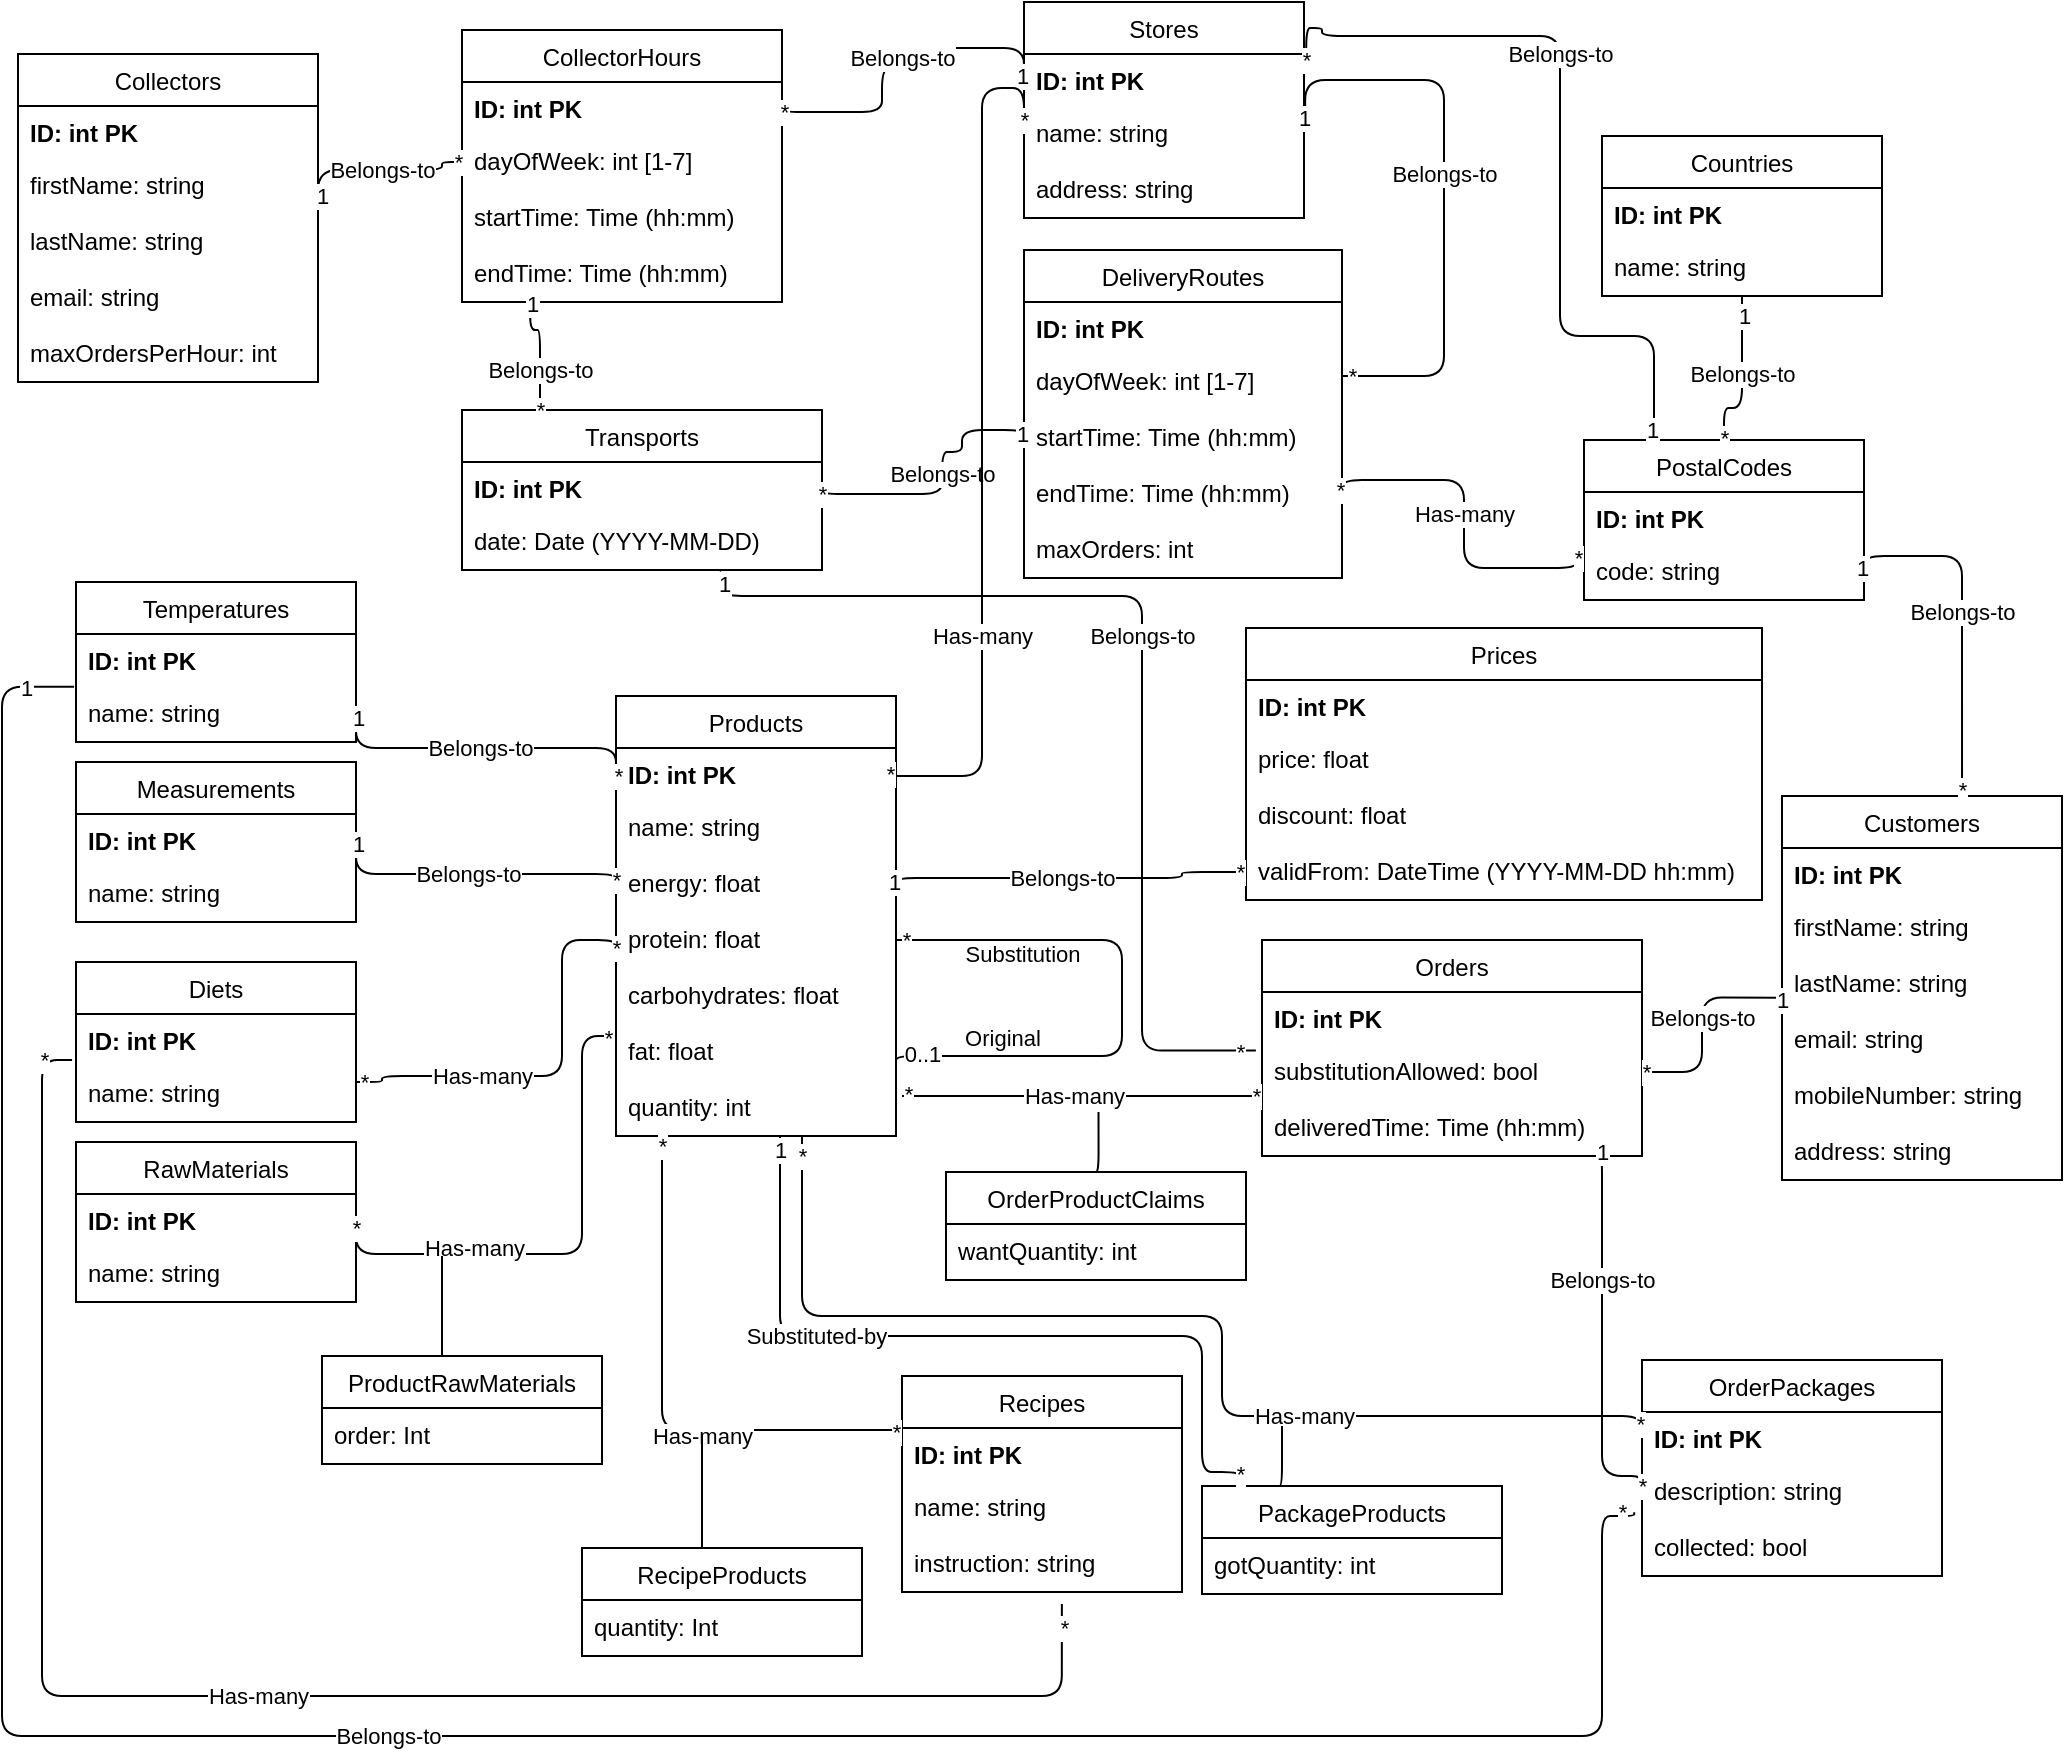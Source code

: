<mxfile version="14.5.0" type="github">
  <diagram name="Page-1" id="c4acf3e9-155e-7222-9cf6-157b1a14988f">
    <mxGraphModel dx="1590" dy="804" grid="1" gridSize="10" guides="1" tooltips="1" connect="1" arrows="1" fold="1" page="1" pageScale="1" pageWidth="850" pageHeight="1100" background="#ffffff" math="0" shadow="0">
      <root>
        <mxCell id="0" />
        <mxCell id="1" parent="0" />
        <mxCell id="CEjb-kwAFe80SzSRYqjY-2" value="Stores" style="swimlane;fontStyle=0;childLayout=stackLayout;horizontal=1;startSize=26;fillColor=none;horizontalStack=0;resizeParent=1;resizeParentMax=0;resizeLast=0;collapsible=1;marginBottom=0;" parent="1" vertex="1">
          <mxGeometry x="611" y="423" width="140" height="108" as="geometry" />
        </mxCell>
        <mxCell id="CEjb-kwAFe80SzSRYqjY-3" value="ID: int PK" style="text;strokeColor=none;fillColor=none;align=left;verticalAlign=top;spacingLeft=4;spacingRight=4;overflow=hidden;rotatable=0;points=[[0,0.5],[1,0.5]];portConstraint=eastwest;fontStyle=1" parent="CEjb-kwAFe80SzSRYqjY-2" vertex="1">
          <mxGeometry y="26" width="140" height="26" as="geometry" />
        </mxCell>
        <mxCell id="CEjb-kwAFe80SzSRYqjY-5" value="name: string" style="text;strokeColor=none;fillColor=none;align=left;verticalAlign=top;spacingLeft=4;spacingRight=4;overflow=hidden;rotatable=0;points=[[0,0.5],[1,0.5]];portConstraint=eastwest;" parent="CEjb-kwAFe80SzSRYqjY-2" vertex="1">
          <mxGeometry y="52" width="140" height="28" as="geometry" />
        </mxCell>
        <mxCell id="CEjb-kwAFe80SzSRYqjY-7" value="address: string" style="text;strokeColor=none;fillColor=none;align=left;verticalAlign=top;spacingLeft=4;spacingRight=4;overflow=hidden;rotatable=0;points=[[0,0.5],[1,0.5]];portConstraint=eastwest;" parent="CEjb-kwAFe80SzSRYqjY-2" vertex="1">
          <mxGeometry y="80" width="140" height="28" as="geometry" />
        </mxCell>
        <mxCell id="CEjb-kwAFe80SzSRYqjY-8" value="DeliveryRoutes" style="swimlane;fontStyle=0;childLayout=stackLayout;horizontal=1;startSize=26;fillColor=none;horizontalStack=0;resizeParent=1;resizeParentMax=0;resizeLast=0;collapsible=1;marginBottom=0;" parent="1" vertex="1">
          <mxGeometry x="611" y="547" width="159" height="164" as="geometry" />
        </mxCell>
        <mxCell id="CEjb-kwAFe80SzSRYqjY-9" value="ID: int PK" style="text;strokeColor=none;fillColor=none;align=left;verticalAlign=top;spacingLeft=4;spacingRight=4;overflow=hidden;rotatable=0;points=[[0,0.5],[1,0.5]];portConstraint=eastwest;fontStyle=1" parent="CEjb-kwAFe80SzSRYqjY-8" vertex="1">
          <mxGeometry y="26" width="159" height="26" as="geometry" />
        </mxCell>
        <mxCell id="CEjb-kwAFe80SzSRYqjY-10" value="dayOfWeek: int [1-7]" style="text;strokeColor=none;fillColor=none;align=left;verticalAlign=top;spacingLeft=4;spacingRight=4;overflow=hidden;rotatable=0;points=[[0,0.5],[1,0.5]];portConstraint=eastwest;" parent="CEjb-kwAFe80SzSRYqjY-8" vertex="1">
          <mxGeometry y="52" width="159" height="28" as="geometry" />
        </mxCell>
        <mxCell id="CEjb-kwAFe80SzSRYqjY-11" value="startTime: Time (hh:mm)" style="text;strokeColor=none;fillColor=none;align=left;verticalAlign=top;spacingLeft=4;spacingRight=4;overflow=hidden;rotatable=0;points=[[0,0.5],[1,0.5]];portConstraint=eastwest;" parent="CEjb-kwAFe80SzSRYqjY-8" vertex="1">
          <mxGeometry y="80" width="159" height="28" as="geometry" />
        </mxCell>
        <mxCell id="CEjb-kwAFe80SzSRYqjY-12" value="endTime: Time (hh:mm)" style="text;strokeColor=none;fillColor=none;align=left;verticalAlign=top;spacingLeft=4;spacingRight=4;overflow=hidden;rotatable=0;points=[[0,0.5],[1,0.5]];portConstraint=eastwest;" parent="CEjb-kwAFe80SzSRYqjY-8" vertex="1">
          <mxGeometry y="108" width="159" height="28" as="geometry" />
        </mxCell>
        <mxCell id="CEjb-kwAFe80SzSRYqjY-13" value="maxOrders: int" style="text;strokeColor=none;fillColor=none;align=left;verticalAlign=top;spacingLeft=4;spacingRight=4;overflow=hidden;rotatable=0;points=[[0,0.5],[1,0.5]];portConstraint=eastwest;" parent="CEjb-kwAFe80SzSRYqjY-8" vertex="1">
          <mxGeometry y="136" width="159" height="28" as="geometry" />
        </mxCell>
        <mxCell id="CEjb-kwAFe80SzSRYqjY-22" value="" style="endArrow=none;html=1;edgeStyle=orthogonalEdgeStyle;exitX=1.004;exitY=0.366;exitDx=0;exitDy=0;exitPerimeter=0;" parent="1" source="CEjb-kwAFe80SzSRYqjY-5" edge="1">
          <mxGeometry relative="1" as="geometry">
            <mxPoint x="661" y="590" as="sourcePoint" />
            <mxPoint x="770" y="610" as="targetPoint" />
            <Array as="points">
              <mxPoint x="821" y="462" />
              <mxPoint x="821" y="610" />
            </Array>
          </mxGeometry>
        </mxCell>
        <mxCell id="CEjb-kwAFe80SzSRYqjY-25" value="*" style="edgeLabel;html=1;align=center;verticalAlign=middle;resizable=0;points=[];" parent="CEjb-kwAFe80SzSRYqjY-22" vertex="1" connectable="0">
          <mxGeometry x="0.967" relative="1" as="geometry">
            <mxPoint as="offset" />
          </mxGeometry>
        </mxCell>
        <mxCell id="CEjb-kwAFe80SzSRYqjY-26" value="1" style="edgeLabel;html=1;align=center;verticalAlign=middle;resizable=0;points=[];" parent="CEjb-kwAFe80SzSRYqjY-22" vertex="1" connectable="0">
          <mxGeometry x="-0.973" y="1" relative="1" as="geometry">
            <mxPoint as="offset" />
          </mxGeometry>
        </mxCell>
        <mxCell id="CEjb-kwAFe80SzSRYqjY-27" value="Belongs-to" style="edgeLabel;html=1;align=center;verticalAlign=middle;resizable=0;points=[];" parent="CEjb-kwAFe80SzSRYqjY-22" vertex="1" connectable="0">
          <mxGeometry x="-0.043" relative="1" as="geometry">
            <mxPoint as="offset" />
          </mxGeometry>
        </mxCell>
        <mxCell id="CEjb-kwAFe80SzSRYqjY-40" value="PostalCodes" style="swimlane;fontStyle=0;childLayout=stackLayout;horizontal=1;startSize=26;fillColor=none;horizontalStack=0;resizeParent=1;resizeParentMax=0;resizeLast=0;collapsible=1;marginBottom=0;" parent="1" vertex="1">
          <mxGeometry x="891" y="642" width="140" height="80" as="geometry" />
        </mxCell>
        <mxCell id="CEjb-kwAFe80SzSRYqjY-41" value="ID: int PK" style="text;strokeColor=none;fillColor=none;align=left;verticalAlign=top;spacingLeft=4;spacingRight=4;overflow=hidden;rotatable=0;points=[[0,0.5],[1,0.5]];portConstraint=eastwest;fontStyle=1" parent="CEjb-kwAFe80SzSRYqjY-40" vertex="1">
          <mxGeometry y="26" width="140" height="26" as="geometry" />
        </mxCell>
        <mxCell id="CEjb-kwAFe80SzSRYqjY-42" value="code: string" style="text;strokeColor=none;fillColor=none;align=left;verticalAlign=top;spacingLeft=4;spacingRight=4;overflow=hidden;rotatable=0;points=[[0,0.5],[1,0.5]];portConstraint=eastwest;" parent="CEjb-kwAFe80SzSRYqjY-40" vertex="1">
          <mxGeometry y="52" width="140" height="28" as="geometry" />
        </mxCell>
        <mxCell id="CEjb-kwAFe80SzSRYqjY-44" value="" style="endArrow=none;html=1;edgeStyle=orthogonalEdgeStyle;exitX=1;exitY=0.5;exitDx=0;exitDy=0;entryX=-0.02;entryY=0.155;entryDx=0;entryDy=0;entryPerimeter=0;" parent="1" source="CEjb-kwAFe80SzSRYqjY-12" target="CEjb-kwAFe80SzSRYqjY-42" edge="1">
          <mxGeometry relative="1" as="geometry">
            <mxPoint x="761.56" y="472.248" as="sourcePoint" />
            <mxPoint x="762" y="620" as="targetPoint" />
            <Array as="points">
              <mxPoint x="831" y="662" />
              <mxPoint x="831" y="706" />
            </Array>
          </mxGeometry>
        </mxCell>
        <mxCell id="CEjb-kwAFe80SzSRYqjY-45" value="*" style="edgeLabel;html=1;align=center;verticalAlign=middle;resizable=0;points=[];" parent="CEjb-kwAFe80SzSRYqjY-44" vertex="1" connectable="0">
          <mxGeometry x="0.967" relative="1" as="geometry">
            <mxPoint as="offset" />
          </mxGeometry>
        </mxCell>
        <mxCell id="CEjb-kwAFe80SzSRYqjY-46" value="*" style="edgeLabel;html=1;align=center;verticalAlign=middle;resizable=0;points=[];" parent="CEjb-kwAFe80SzSRYqjY-44" vertex="1" connectable="0">
          <mxGeometry x="-0.973" y="1" relative="1" as="geometry">
            <mxPoint as="offset" />
          </mxGeometry>
        </mxCell>
        <mxCell id="CEjb-kwAFe80SzSRYqjY-47" value="Has-many" style="edgeLabel;html=1;align=center;verticalAlign=middle;resizable=0;points=[];" parent="CEjb-kwAFe80SzSRYqjY-44" vertex="1" connectable="0">
          <mxGeometry x="-0.043" relative="1" as="geometry">
            <mxPoint as="offset" />
          </mxGeometry>
        </mxCell>
        <mxCell id="CEjb-kwAFe80SzSRYqjY-50" value="Collectors" style="swimlane;fontStyle=0;childLayout=stackLayout;horizontal=1;startSize=26;fillColor=none;horizontalStack=0;resizeParent=1;resizeParentMax=0;resizeLast=0;collapsible=1;marginBottom=0;" parent="1" vertex="1">
          <mxGeometry x="108" y="449" width="150" height="164" as="geometry" />
        </mxCell>
        <mxCell id="CEjb-kwAFe80SzSRYqjY-51" value="ID: int PK" style="text;strokeColor=none;fillColor=none;align=left;verticalAlign=top;spacingLeft=4;spacingRight=4;overflow=hidden;rotatable=0;points=[[0,0.5],[1,0.5]];portConstraint=eastwest;fontStyle=1" parent="CEjb-kwAFe80SzSRYqjY-50" vertex="1">
          <mxGeometry y="26" width="150" height="26" as="geometry" />
        </mxCell>
        <mxCell id="CEjb-kwAFe80SzSRYqjY-52" value="firstName: string" style="text;strokeColor=none;fillColor=none;align=left;verticalAlign=top;spacingLeft=4;spacingRight=4;overflow=hidden;rotatable=0;points=[[0,0.5],[1,0.5]];portConstraint=eastwest;" parent="CEjb-kwAFe80SzSRYqjY-50" vertex="1">
          <mxGeometry y="52" width="150" height="28" as="geometry" />
        </mxCell>
        <mxCell id="GSFD-wPlaJZDzbg-4Urd-14" value="lastName: string" style="text;strokeColor=none;fillColor=none;align=left;verticalAlign=top;spacingLeft=4;spacingRight=4;overflow=hidden;rotatable=0;points=[[0,0.5],[1,0.5]];portConstraint=eastwest;" vertex="1" parent="CEjb-kwAFe80SzSRYqjY-50">
          <mxGeometry y="80" width="150" height="28" as="geometry" />
        </mxCell>
        <mxCell id="GSFD-wPlaJZDzbg-4Urd-15" value="email: string" style="text;strokeColor=none;fillColor=none;align=left;verticalAlign=top;spacingLeft=4;spacingRight=4;overflow=hidden;rotatable=0;points=[[0,0.5],[1,0.5]];portConstraint=eastwest;" vertex="1" parent="CEjb-kwAFe80SzSRYqjY-50">
          <mxGeometry y="108" width="150" height="28" as="geometry" />
        </mxCell>
        <mxCell id="CEjb-kwAFe80SzSRYqjY-53" value="maxOrdersPerHour: int" style="text;strokeColor=none;fillColor=none;align=left;verticalAlign=top;spacingLeft=4;spacingRight=4;overflow=hidden;rotatable=0;points=[[0,0.5],[1,0.5]];portConstraint=eastwest;" parent="CEjb-kwAFe80SzSRYqjY-50" vertex="1">
          <mxGeometry y="136" width="150" height="28" as="geometry" />
        </mxCell>
        <mxCell id="CEjb-kwAFe80SzSRYqjY-54" value="CollectorHours" style="swimlane;fontStyle=0;childLayout=stackLayout;horizontal=1;startSize=26;fillColor=none;horizontalStack=0;resizeParent=1;resizeParentMax=0;resizeLast=0;collapsible=1;marginBottom=0;" parent="1" vertex="1">
          <mxGeometry x="330" y="437" width="160" height="136" as="geometry" />
        </mxCell>
        <mxCell id="CEjb-kwAFe80SzSRYqjY-55" value="ID: int PK" style="text;strokeColor=none;fillColor=none;align=left;verticalAlign=top;spacingLeft=4;spacingRight=4;overflow=hidden;rotatable=0;points=[[0,0.5],[1,0.5]];portConstraint=eastwest;fontStyle=1" parent="CEjb-kwAFe80SzSRYqjY-54" vertex="1">
          <mxGeometry y="26" width="160" height="26" as="geometry" />
        </mxCell>
        <mxCell id="CEjb-kwAFe80SzSRYqjY-56" value="dayOfWeek: int [1-7]" style="text;strokeColor=none;fillColor=none;align=left;verticalAlign=top;spacingLeft=4;spacingRight=4;overflow=hidden;rotatable=0;points=[[0,0.5],[1,0.5]];portConstraint=eastwest;" parent="CEjb-kwAFe80SzSRYqjY-54" vertex="1">
          <mxGeometry y="52" width="160" height="28" as="geometry" />
        </mxCell>
        <mxCell id="CEjb-kwAFe80SzSRYqjY-58" value="startTime: Time (hh:mm)" style="text;strokeColor=none;fillColor=none;align=left;verticalAlign=top;spacingLeft=4;spacingRight=4;overflow=hidden;rotatable=0;points=[[0,0.5],[1,0.5]];portConstraint=eastwest;" parent="CEjb-kwAFe80SzSRYqjY-54" vertex="1">
          <mxGeometry y="80" width="160" height="28" as="geometry" />
        </mxCell>
        <mxCell id="CEjb-kwAFe80SzSRYqjY-57" value="endTime: Time (hh:mm)" style="text;strokeColor=none;fillColor=none;align=left;verticalAlign=top;spacingLeft=4;spacingRight=4;overflow=hidden;rotatable=0;points=[[0,0.5],[1,0.5]];portConstraint=eastwest;" parent="CEjb-kwAFe80SzSRYqjY-54" vertex="1">
          <mxGeometry y="108" width="160" height="28" as="geometry" />
        </mxCell>
        <mxCell id="CEjb-kwAFe80SzSRYqjY-59" value="" style="endArrow=none;html=1;edgeStyle=orthogonalEdgeStyle;entryX=0;entryY=0.5;entryDx=0;entryDy=0;exitX=1;exitY=0.5;exitDx=0;exitDy=0;" parent="1" target="CEjb-kwAFe80SzSRYqjY-56" edge="1" source="GSFD-wPlaJZDzbg-4Urd-14">
          <mxGeometry relative="1" as="geometry">
            <mxPoint x="232" y="507" as="sourcePoint" />
            <mxPoint x="240.44" y="694.79" as="targetPoint" />
            <Array as="points">
              <mxPoint x="258" y="507" />
              <mxPoint x="320" y="507" />
              <mxPoint x="320" y="503" />
            </Array>
          </mxGeometry>
        </mxCell>
        <mxCell id="CEjb-kwAFe80SzSRYqjY-60" value="*" style="edgeLabel;html=1;align=center;verticalAlign=middle;resizable=0;points=[];" parent="CEjb-kwAFe80SzSRYqjY-59" vertex="1" connectable="0">
          <mxGeometry x="0.967" relative="1" as="geometry">
            <mxPoint as="offset" />
          </mxGeometry>
        </mxCell>
        <mxCell id="CEjb-kwAFe80SzSRYqjY-61" value="1" style="edgeLabel;html=1;align=center;verticalAlign=middle;resizable=0;points=[];" parent="CEjb-kwAFe80SzSRYqjY-59" vertex="1" connectable="0">
          <mxGeometry x="-0.973" y="1" relative="1" as="geometry">
            <mxPoint x="3" y="-22" as="offset" />
          </mxGeometry>
        </mxCell>
        <mxCell id="CEjb-kwAFe80SzSRYqjY-62" value="Belongs-to" style="edgeLabel;html=1;align=center;verticalAlign=middle;resizable=0;points=[];" parent="CEjb-kwAFe80SzSRYqjY-59" vertex="1" connectable="0">
          <mxGeometry x="-0.043" relative="1" as="geometry">
            <mxPoint x="14" as="offset" />
          </mxGeometry>
        </mxCell>
        <mxCell id="CEjb-kwAFe80SzSRYqjY-63" value="" style="endArrow=none;html=1;edgeStyle=orthogonalEdgeStyle;exitX=0;exitY=0.5;exitDx=0;exitDy=0;entryX=1;entryY=0.5;entryDx=0;entryDy=0;" parent="1" source="CEjb-kwAFe80SzSRYqjY-3" target="CEjb-kwAFe80SzSRYqjY-55" edge="1">
          <mxGeometry relative="1" as="geometry">
            <mxPoint x="192" y="429" as="sourcePoint" />
            <mxPoint x="490" y="478" as="targetPoint" />
            <Array as="points">
              <mxPoint x="550" y="446" />
              <mxPoint x="550" y="457" />
              <mxPoint x="540" y="457" />
              <mxPoint x="540" y="478" />
            </Array>
          </mxGeometry>
        </mxCell>
        <mxCell id="CEjb-kwAFe80SzSRYqjY-64" value="*" style="edgeLabel;html=1;align=center;verticalAlign=middle;resizable=0;points=[];" parent="CEjb-kwAFe80SzSRYqjY-63" vertex="1" connectable="0">
          <mxGeometry x="0.967" relative="1" as="geometry">
            <mxPoint as="offset" />
          </mxGeometry>
        </mxCell>
        <mxCell id="CEjb-kwAFe80SzSRYqjY-65" value="1" style="edgeLabel;html=1;align=center;verticalAlign=middle;resizable=0;points=[];" parent="CEjb-kwAFe80SzSRYqjY-63" vertex="1" connectable="0">
          <mxGeometry x="-0.973" y="1" relative="1" as="geometry">
            <mxPoint as="offset" />
          </mxGeometry>
        </mxCell>
        <mxCell id="CEjb-kwAFe80SzSRYqjY-66" value="Belongs-to" style="edgeLabel;html=1;align=center;verticalAlign=middle;resizable=0;points=[];" parent="CEjb-kwAFe80SzSRYqjY-63" vertex="1" connectable="0">
          <mxGeometry x="-0.043" relative="1" as="geometry">
            <mxPoint as="offset" />
          </mxGeometry>
        </mxCell>
        <mxCell id="CEjb-kwAFe80SzSRYqjY-67" value="Transports" style="swimlane;fontStyle=0;childLayout=stackLayout;horizontal=1;startSize=26;fillColor=none;horizontalStack=0;resizeParent=1;resizeParentMax=0;resizeLast=0;collapsible=1;marginBottom=0;" parent="1" vertex="1">
          <mxGeometry x="330" y="627" width="180" height="80" as="geometry" />
        </mxCell>
        <mxCell id="CEjb-kwAFe80SzSRYqjY-68" value="ID: int PK" style="text;strokeColor=none;fillColor=none;align=left;verticalAlign=top;spacingLeft=4;spacingRight=4;overflow=hidden;rotatable=0;points=[[0,0.5],[1,0.5]];portConstraint=eastwest;fontStyle=1" parent="CEjb-kwAFe80SzSRYqjY-67" vertex="1">
          <mxGeometry y="26" width="180" height="26" as="geometry" />
        </mxCell>
        <mxCell id="CEjb-kwAFe80SzSRYqjY-69" value="date: Date (YYYY-MM-DD)" style="text;strokeColor=none;fillColor=none;align=left;verticalAlign=top;spacingLeft=4;spacingRight=4;overflow=hidden;rotatable=0;points=[[0,0.5],[1,0.5]];portConstraint=eastwest;" parent="CEjb-kwAFe80SzSRYqjY-67" vertex="1">
          <mxGeometry y="52" width="180" height="28" as="geometry" />
        </mxCell>
        <mxCell id="CEjb-kwAFe80SzSRYqjY-71" value="" style="endArrow=none;html=1;edgeStyle=orthogonalEdgeStyle;entryX=0.214;entryY=0;entryDx=0;entryDy=0;exitX=0.213;exitY=1.005;exitDx=0;exitDy=0;exitPerimeter=0;entryPerimeter=0;" parent="1" source="CEjb-kwAFe80SzSRYqjY-57" target="CEjb-kwAFe80SzSRYqjY-67" edge="1">
          <mxGeometry relative="1" as="geometry">
            <mxPoint x="242" y="517" as="sourcePoint" />
            <mxPoint x="350" y="515" as="targetPoint" />
            <Array as="points">
              <mxPoint x="364" y="587" />
              <mxPoint x="369" y="587" />
              <mxPoint x="369" y="627" />
            </Array>
          </mxGeometry>
        </mxCell>
        <mxCell id="CEjb-kwAFe80SzSRYqjY-72" value="*" style="edgeLabel;html=1;align=center;verticalAlign=middle;resizable=0;points=[];" parent="CEjb-kwAFe80SzSRYqjY-71" vertex="1" connectable="0">
          <mxGeometry x="0.967" relative="1" as="geometry">
            <mxPoint as="offset" />
          </mxGeometry>
        </mxCell>
        <mxCell id="CEjb-kwAFe80SzSRYqjY-73" value="1" style="edgeLabel;html=1;align=center;verticalAlign=middle;resizable=0;points=[];" parent="CEjb-kwAFe80SzSRYqjY-71" vertex="1" connectable="0">
          <mxGeometry x="-0.973" y="1" relative="1" as="geometry">
            <mxPoint as="offset" />
          </mxGeometry>
        </mxCell>
        <mxCell id="CEjb-kwAFe80SzSRYqjY-74" value="Belongs-to" style="edgeLabel;html=1;align=center;verticalAlign=middle;resizable=0;points=[];" parent="CEjb-kwAFe80SzSRYqjY-71" vertex="1" connectable="0">
          <mxGeometry x="-0.043" relative="1" as="geometry">
            <mxPoint y="9.97" as="offset" />
          </mxGeometry>
        </mxCell>
        <mxCell id="CEjb-kwAFe80SzSRYqjY-75" value="" style="endArrow=none;html=1;edgeStyle=orthogonalEdgeStyle;exitX=0;exitY=0.5;exitDx=0;exitDy=0;entryX=1;entryY=0.5;entryDx=0;entryDy=0;" parent="1" source="CEjb-kwAFe80SzSRYqjY-11" target="CEjb-kwAFe80SzSRYqjY-68" edge="1">
          <mxGeometry relative="1" as="geometry">
            <mxPoint x="641" y="637" as="sourcePoint" />
            <mxPoint x="510" y="669" as="targetPoint" />
            <Array as="points">
              <mxPoint x="611" y="637" />
              <mxPoint x="580" y="637" />
              <mxPoint x="580" y="648" />
              <mxPoint x="570" y="648" />
              <mxPoint x="570" y="669" />
              <mxPoint x="510" y="669" />
            </Array>
          </mxGeometry>
        </mxCell>
        <mxCell id="CEjb-kwAFe80SzSRYqjY-76" value="*" style="edgeLabel;html=1;align=center;verticalAlign=middle;resizable=0;points=[];" parent="CEjb-kwAFe80SzSRYqjY-75" vertex="1" connectable="0">
          <mxGeometry x="0.967" relative="1" as="geometry">
            <mxPoint as="offset" />
          </mxGeometry>
        </mxCell>
        <mxCell id="CEjb-kwAFe80SzSRYqjY-77" value="1" style="edgeLabel;html=1;align=center;verticalAlign=middle;resizable=0;points=[];" parent="CEjb-kwAFe80SzSRYqjY-75" vertex="1" connectable="0">
          <mxGeometry x="-0.973" y="1" relative="1" as="geometry">
            <mxPoint as="offset" />
          </mxGeometry>
        </mxCell>
        <mxCell id="CEjb-kwAFe80SzSRYqjY-78" value="Belongs-to" style="edgeLabel;html=1;align=center;verticalAlign=middle;resizable=0;points=[];" parent="CEjb-kwAFe80SzSRYqjY-75" vertex="1" connectable="0">
          <mxGeometry x="-0.043" relative="1" as="geometry">
            <mxPoint as="offset" />
          </mxGeometry>
        </mxCell>
        <mxCell id="CEjb-kwAFe80SzSRYqjY-79" value="Products" style="swimlane;fontStyle=0;childLayout=stackLayout;horizontal=1;startSize=26;fillColor=none;horizontalStack=0;resizeParent=1;resizeParentMax=0;resizeLast=0;collapsible=1;marginBottom=0;" parent="1" vertex="1">
          <mxGeometry x="407" y="770" width="140" height="220" as="geometry" />
        </mxCell>
        <mxCell id="CEjb-kwAFe80SzSRYqjY-80" value="ID: int PK" style="text;strokeColor=none;fillColor=none;align=left;verticalAlign=top;spacingLeft=4;spacingRight=4;overflow=hidden;rotatable=0;points=[[0,0.5],[1,0.5]];portConstraint=eastwest;fontStyle=1" parent="CEjb-kwAFe80SzSRYqjY-79" vertex="1">
          <mxGeometry y="26" width="140" height="26" as="geometry" />
        </mxCell>
        <mxCell id="CEjb-kwAFe80SzSRYqjY-81" value="name: string" style="text;strokeColor=none;fillColor=none;align=left;verticalAlign=top;spacingLeft=4;spacingRight=4;overflow=hidden;rotatable=0;points=[[0,0.5],[1,0.5]];portConstraint=eastwest;" parent="CEjb-kwAFe80SzSRYqjY-79" vertex="1">
          <mxGeometry y="52" width="140" height="28" as="geometry" />
        </mxCell>
        <mxCell id="CEjb-kwAFe80SzSRYqjY-83" value="energy: float" style="text;strokeColor=none;fillColor=none;align=left;verticalAlign=top;spacingLeft=4;spacingRight=4;overflow=hidden;rotatable=0;points=[[0,0.5],[1,0.5]];portConstraint=eastwest;" parent="CEjb-kwAFe80SzSRYqjY-79" vertex="1">
          <mxGeometry y="80" width="140" height="28" as="geometry" />
        </mxCell>
        <mxCell id="CEjb-kwAFe80SzSRYqjY-84" value="protein: float" style="text;strokeColor=none;fillColor=none;align=left;verticalAlign=top;spacingLeft=4;spacingRight=4;overflow=hidden;rotatable=0;points=[[0,0.5],[1,0.5]];portConstraint=eastwest;" parent="CEjb-kwAFe80SzSRYqjY-79" vertex="1">
          <mxGeometry y="108" width="140" height="28" as="geometry" />
        </mxCell>
        <mxCell id="CEjb-kwAFe80SzSRYqjY-86" value="carbohydrates: float" style="text;strokeColor=none;fillColor=none;align=left;verticalAlign=top;spacingLeft=4;spacingRight=4;overflow=hidden;rotatable=0;points=[[0,0.5],[1,0.5]];portConstraint=eastwest;" parent="CEjb-kwAFe80SzSRYqjY-79" vertex="1">
          <mxGeometry y="136" width="140" height="28" as="geometry" />
        </mxCell>
        <mxCell id="CEjb-kwAFe80SzSRYqjY-85" value="fat: float" style="text;strokeColor=none;fillColor=none;align=left;verticalAlign=top;spacingLeft=4;spacingRight=4;overflow=hidden;rotatable=0;points=[[0,0.5],[1,0.5]];portConstraint=eastwest;" parent="CEjb-kwAFe80SzSRYqjY-79" vertex="1">
          <mxGeometry y="164" width="140" height="28" as="geometry" />
        </mxCell>
        <mxCell id="GSFD-wPlaJZDzbg-4Urd-16" value="quantity: int" style="text;strokeColor=none;fillColor=none;align=left;verticalAlign=top;spacingLeft=4;spacingRight=4;overflow=hidden;rotatable=0;points=[[0,0.5],[1,0.5]];portConstraint=eastwest;" vertex="1" parent="CEjb-kwAFe80SzSRYqjY-79">
          <mxGeometry y="192" width="140" height="28" as="geometry" />
        </mxCell>
        <mxCell id="CEjb-kwAFe80SzSRYqjY-95" value="Temperatures" style="swimlane;fontStyle=0;childLayout=stackLayout;horizontal=1;startSize=26;fillColor=none;horizontalStack=0;resizeParent=1;resizeParentMax=0;resizeLast=0;collapsible=1;marginBottom=0;" parent="1" vertex="1">
          <mxGeometry x="137" y="713" width="140" height="80" as="geometry" />
        </mxCell>
        <mxCell id="CEjb-kwAFe80SzSRYqjY-96" value="ID: int PK" style="text;strokeColor=none;fillColor=none;align=left;verticalAlign=top;spacingLeft=4;spacingRight=4;overflow=hidden;rotatable=0;points=[[0,0.5],[1,0.5]];portConstraint=eastwest;fontStyle=1" parent="CEjb-kwAFe80SzSRYqjY-95" vertex="1">
          <mxGeometry y="26" width="140" height="26" as="geometry" />
        </mxCell>
        <mxCell id="CEjb-kwAFe80SzSRYqjY-97" value="name: string" style="text;strokeColor=none;fillColor=none;align=left;verticalAlign=top;spacingLeft=4;spacingRight=4;overflow=hidden;rotatable=0;points=[[0,0.5],[1,0.5]];portConstraint=eastwest;" parent="CEjb-kwAFe80SzSRYqjY-95" vertex="1">
          <mxGeometry y="52" width="140" height="28" as="geometry" />
        </mxCell>
        <mxCell id="CEjb-kwAFe80SzSRYqjY-99" value="Measurements" style="swimlane;fontStyle=0;childLayout=stackLayout;horizontal=1;startSize=26;fillColor=none;horizontalStack=0;resizeParent=1;resizeParentMax=0;resizeLast=0;collapsible=1;marginBottom=0;" parent="1" vertex="1">
          <mxGeometry x="137" y="803" width="140" height="80" as="geometry" />
        </mxCell>
        <mxCell id="CEjb-kwAFe80SzSRYqjY-100" value="ID: int PK" style="text;strokeColor=none;fillColor=none;align=left;verticalAlign=top;spacingLeft=4;spacingRight=4;overflow=hidden;rotatable=0;points=[[0,0.5],[1,0.5]];portConstraint=eastwest;fontStyle=1" parent="CEjb-kwAFe80SzSRYqjY-99" vertex="1">
          <mxGeometry y="26" width="140" height="26" as="geometry" />
        </mxCell>
        <mxCell id="CEjb-kwAFe80SzSRYqjY-101" value="name: string" style="text;strokeColor=none;fillColor=none;align=left;verticalAlign=top;spacingLeft=4;spacingRight=4;overflow=hidden;rotatable=0;points=[[0,0.5],[1,0.5]];portConstraint=eastwest;" parent="CEjb-kwAFe80SzSRYqjY-99" vertex="1">
          <mxGeometry y="52" width="140" height="28" as="geometry" />
        </mxCell>
        <mxCell id="CEjb-kwAFe80SzSRYqjY-102" value="Diets" style="swimlane;fontStyle=0;childLayout=stackLayout;horizontal=1;startSize=26;fillColor=none;horizontalStack=0;resizeParent=1;resizeParentMax=0;resizeLast=0;collapsible=1;marginBottom=0;" parent="1" vertex="1">
          <mxGeometry x="137" y="903" width="140" height="80" as="geometry" />
        </mxCell>
        <mxCell id="CEjb-kwAFe80SzSRYqjY-103" value="ID: int PK" style="text;strokeColor=none;fillColor=none;align=left;verticalAlign=top;spacingLeft=4;spacingRight=4;overflow=hidden;rotatable=0;points=[[0,0.5],[1,0.5]];portConstraint=eastwest;fontStyle=1" parent="CEjb-kwAFe80SzSRYqjY-102" vertex="1">
          <mxGeometry y="26" width="140" height="26" as="geometry" />
        </mxCell>
        <mxCell id="CEjb-kwAFe80SzSRYqjY-104" value="name: string" style="text;strokeColor=none;fillColor=none;align=left;verticalAlign=top;spacingLeft=4;spacingRight=4;overflow=hidden;rotatable=0;points=[[0,0.5],[1,0.5]];portConstraint=eastwest;" parent="CEjb-kwAFe80SzSRYqjY-102" vertex="1">
          <mxGeometry y="52" width="140" height="28" as="geometry" />
        </mxCell>
        <mxCell id="CEjb-kwAFe80SzSRYqjY-105" value="RawMaterials" style="swimlane;fontStyle=0;childLayout=stackLayout;horizontal=1;startSize=26;fillColor=none;horizontalStack=0;resizeParent=1;resizeParentMax=0;resizeLast=0;collapsible=1;marginBottom=0;" parent="1" vertex="1">
          <mxGeometry x="137" y="993" width="140" height="80" as="geometry" />
        </mxCell>
        <mxCell id="CEjb-kwAFe80SzSRYqjY-106" value="ID: int PK" style="text;strokeColor=none;fillColor=none;align=left;verticalAlign=top;spacingLeft=4;spacingRight=4;overflow=hidden;rotatable=0;points=[[0,0.5],[1,0.5]];portConstraint=eastwest;fontStyle=1" parent="CEjb-kwAFe80SzSRYqjY-105" vertex="1">
          <mxGeometry y="26" width="140" height="26" as="geometry" />
        </mxCell>
        <mxCell id="CEjb-kwAFe80SzSRYqjY-107" value="name: string" style="text;strokeColor=none;fillColor=none;align=left;verticalAlign=top;spacingLeft=4;spacingRight=4;overflow=hidden;rotatable=0;points=[[0,0.5],[1,0.5]];portConstraint=eastwest;" parent="CEjb-kwAFe80SzSRYqjY-105" vertex="1">
          <mxGeometry y="52" width="140" height="28" as="geometry" />
        </mxCell>
        <mxCell id="CEjb-kwAFe80SzSRYqjY-111" value="" style="endArrow=none;html=1;edgeStyle=orthogonalEdgeStyle;entryX=0;entryY=0.5;entryDx=0;entryDy=0;exitX=1;exitY=0.5;exitDx=0;exitDy=0;" parent="1" source="CEjb-kwAFe80SzSRYqjY-100" edge="1">
          <mxGeometry relative="1" as="geometry">
            <mxPoint x="270.02" y="785.156" as="sourcePoint" />
            <mxPoint x="407.0" y="864" as="targetPoint" />
            <Array as="points">
              <mxPoint x="407" y="859" />
            </Array>
          </mxGeometry>
        </mxCell>
        <mxCell id="CEjb-kwAFe80SzSRYqjY-112" value="*" style="edgeLabel;html=1;align=center;verticalAlign=middle;resizable=0;points=[];" parent="CEjb-kwAFe80SzSRYqjY-111" vertex="1" connectable="0">
          <mxGeometry x="0.967" relative="1" as="geometry">
            <mxPoint as="offset" />
          </mxGeometry>
        </mxCell>
        <mxCell id="CEjb-kwAFe80SzSRYqjY-113" value="1" style="edgeLabel;html=1;align=center;verticalAlign=middle;resizable=0;points=[];" parent="CEjb-kwAFe80SzSRYqjY-111" vertex="1" connectable="0">
          <mxGeometry x="-0.973" y="1" relative="1" as="geometry">
            <mxPoint as="offset" />
          </mxGeometry>
        </mxCell>
        <mxCell id="CEjb-kwAFe80SzSRYqjY-114" value="Belongs-to" style="edgeLabel;html=1;align=center;verticalAlign=middle;resizable=0;points=[];" parent="CEjb-kwAFe80SzSRYqjY-111" vertex="1" connectable="0">
          <mxGeometry x="-0.043" relative="1" as="geometry">
            <mxPoint as="offset" />
          </mxGeometry>
        </mxCell>
        <mxCell id="CEjb-kwAFe80SzSRYqjY-115" value="" style="endArrow=none;html=1;edgeStyle=orthogonalEdgeStyle;exitX=1;exitY=0.5;exitDx=0;exitDy=0;" parent="1" source="CEjb-kwAFe80SzSRYqjY-97" edge="1">
          <mxGeometry relative="1" as="geometry">
            <mxPoint x="220" y="805" as="sourcePoint" />
            <mxPoint x="410" y="810" as="targetPoint" />
            <Array as="points">
              <mxPoint x="407" y="796" />
              <mxPoint x="407" y="810" />
            </Array>
          </mxGeometry>
        </mxCell>
        <mxCell id="CEjb-kwAFe80SzSRYqjY-116" value="*" style="edgeLabel;html=1;align=center;verticalAlign=middle;resizable=0;points=[];" parent="CEjb-kwAFe80SzSRYqjY-115" vertex="1" connectable="0">
          <mxGeometry x="0.967" relative="1" as="geometry">
            <mxPoint as="offset" />
          </mxGeometry>
        </mxCell>
        <mxCell id="CEjb-kwAFe80SzSRYqjY-117" value="1" style="edgeLabel;html=1;align=center;verticalAlign=middle;resizable=0;points=[];" parent="CEjb-kwAFe80SzSRYqjY-115" vertex="1" connectable="0">
          <mxGeometry x="-0.973" y="1" relative="1" as="geometry">
            <mxPoint as="offset" />
          </mxGeometry>
        </mxCell>
        <mxCell id="CEjb-kwAFe80SzSRYqjY-118" value="Belongs-to" style="edgeLabel;html=1;align=center;verticalAlign=middle;resizable=0;points=[];" parent="CEjb-kwAFe80SzSRYqjY-115" vertex="1" connectable="0">
          <mxGeometry x="-0.043" relative="1" as="geometry">
            <mxPoint as="offset" />
          </mxGeometry>
        </mxCell>
        <mxCell id="CEjb-kwAFe80SzSRYqjY-119" value="" style="endArrow=none;html=1;edgeStyle=orthogonalEdgeStyle;entryX=0;entryY=0.5;entryDx=0;entryDy=0;exitX=1;exitY=0.5;exitDx=0;exitDy=0;" parent="1" source="CEjb-kwAFe80SzSRYqjY-80" target="CEjb-kwAFe80SzSRYqjY-5" edge="1">
          <mxGeometry relative="1" as="geometry">
            <mxPoint x="580" y="810" as="sourcePoint" />
            <mxPoint x="797.2" y="854.34" as="targetPoint" />
            <Array as="points">
              <mxPoint x="543" y="809" />
              <mxPoint x="543" y="810" />
              <mxPoint x="590" y="810" />
              <mxPoint x="590" y="466" />
            </Array>
          </mxGeometry>
        </mxCell>
        <mxCell id="CEjb-kwAFe80SzSRYqjY-120" value="*" style="edgeLabel;html=1;align=center;verticalAlign=middle;resizable=0;points=[];" parent="CEjb-kwAFe80SzSRYqjY-119" vertex="1" connectable="0">
          <mxGeometry x="0.967" relative="1" as="geometry">
            <mxPoint as="offset" />
          </mxGeometry>
        </mxCell>
        <mxCell id="CEjb-kwAFe80SzSRYqjY-121" value="*" style="edgeLabel;html=1;align=center;verticalAlign=middle;resizable=0;points=[];" parent="CEjb-kwAFe80SzSRYqjY-119" vertex="1" connectable="0">
          <mxGeometry x="-0.973" y="1" relative="1" as="geometry">
            <mxPoint as="offset" />
          </mxGeometry>
        </mxCell>
        <mxCell id="CEjb-kwAFe80SzSRYqjY-122" value="Has-many" style="edgeLabel;html=1;align=center;verticalAlign=middle;resizable=0;points=[];" parent="CEjb-kwAFe80SzSRYqjY-119" vertex="1" connectable="0">
          <mxGeometry x="-0.043" relative="1" as="geometry">
            <mxPoint y="88" as="offset" />
          </mxGeometry>
        </mxCell>
        <mxCell id="CEjb-kwAFe80SzSRYqjY-123" value="" style="endArrow=none;html=1;edgeStyle=orthogonalEdgeStyle;entryX=1;entryY=0.75;entryDx=0;entryDy=0;exitX=0.007;exitY=0.75;exitDx=0;exitDy=0;exitPerimeter=0;" parent="1" source="CEjb-kwAFe80SzSRYqjY-84" target="CEjb-kwAFe80SzSRYqjY-102" edge="1">
          <mxGeometry relative="1" as="geometry">
            <mxPoint x="557" y="819" as="sourcePoint" />
            <mxPoint x="621" y="476" as="targetPoint" />
            <Array as="points">
              <mxPoint x="408" y="892" />
              <mxPoint x="380" y="892" />
              <mxPoint x="380" y="960" />
              <mxPoint x="290" y="960" />
              <mxPoint x="290" y="963" />
            </Array>
          </mxGeometry>
        </mxCell>
        <mxCell id="CEjb-kwAFe80SzSRYqjY-124" value="*" style="edgeLabel;html=1;align=center;verticalAlign=middle;resizable=0;points=[];" parent="CEjb-kwAFe80SzSRYqjY-123" vertex="1" connectable="0">
          <mxGeometry x="0.967" relative="1" as="geometry">
            <mxPoint as="offset" />
          </mxGeometry>
        </mxCell>
        <mxCell id="CEjb-kwAFe80SzSRYqjY-125" value="*" style="edgeLabel;html=1;align=center;verticalAlign=middle;resizable=0;points=[];" parent="CEjb-kwAFe80SzSRYqjY-123" vertex="1" connectable="0">
          <mxGeometry x="-0.973" y="1" relative="1" as="geometry">
            <mxPoint as="offset" />
          </mxGeometry>
        </mxCell>
        <mxCell id="CEjb-kwAFe80SzSRYqjY-126" value="Has-many" style="edgeLabel;html=1;align=center;verticalAlign=middle;resizable=0;points=[];" parent="CEjb-kwAFe80SzSRYqjY-123" vertex="1" connectable="0">
          <mxGeometry x="-0.043" relative="1" as="geometry">
            <mxPoint x="-40" y="3" as="offset" />
          </mxGeometry>
        </mxCell>
        <mxCell id="CEjb-kwAFe80SzSRYqjY-127" value="" style="endArrow=none;html=1;edgeStyle=orthogonalEdgeStyle;entryX=1;entryY=0.5;entryDx=0;entryDy=0;exitX=-0.007;exitY=0.214;exitDx=0;exitDy=0;exitPerimeter=0;" parent="1" source="CEjb-kwAFe80SzSRYqjY-85" target="CEjb-kwAFe80SzSRYqjY-106" edge="1">
          <mxGeometry relative="1" as="geometry">
            <mxPoint x="417.98" y="1007" as="sourcePoint" />
            <mxPoint x="230" y="1060" as="targetPoint" />
            <Array as="points">
              <mxPoint x="390" y="940" />
              <mxPoint x="390" y="1049" />
            </Array>
          </mxGeometry>
        </mxCell>
        <mxCell id="CEjb-kwAFe80SzSRYqjY-128" value="*" style="edgeLabel;html=1;align=center;verticalAlign=middle;resizable=0;points=[];" parent="CEjb-kwAFe80SzSRYqjY-127" vertex="1" connectable="0">
          <mxGeometry x="0.967" relative="1" as="geometry">
            <mxPoint as="offset" />
          </mxGeometry>
        </mxCell>
        <mxCell id="CEjb-kwAFe80SzSRYqjY-129" value="*" style="edgeLabel;html=1;align=center;verticalAlign=middle;resizable=0;points=[];" parent="CEjb-kwAFe80SzSRYqjY-127" vertex="1" connectable="0">
          <mxGeometry x="-0.973" y="1" relative="1" as="geometry">
            <mxPoint as="offset" />
          </mxGeometry>
        </mxCell>
        <mxCell id="CEjb-kwAFe80SzSRYqjY-130" value="&lt;div&gt;Has-many&lt;/div&gt;" style="edgeLabel;html=1;align=center;verticalAlign=middle;resizable=0;points=[];" parent="CEjb-kwAFe80SzSRYqjY-127" vertex="1" connectable="0">
          <mxGeometry x="-0.043" relative="1" as="geometry">
            <mxPoint x="-54.19" as="offset" />
          </mxGeometry>
        </mxCell>
        <mxCell id="CEjb-kwAFe80SzSRYqjY-131" value="" style="endArrow=none;html=1;edgeStyle=orthogonalEdgeStyle;" parent="1" edge="1">
          <mxGeometry relative="1" as="geometry">
            <mxPoint x="320" y="1050" as="sourcePoint" />
            <mxPoint x="320" y="1100" as="targetPoint" />
            <Array as="points">
              <mxPoint x="320" y="1050" />
            </Array>
          </mxGeometry>
        </mxCell>
        <mxCell id="CEjb-kwAFe80SzSRYqjY-134" value="ProductRawMaterials" style="swimlane;fontStyle=0;childLayout=stackLayout;horizontal=1;startSize=26;fillColor=none;horizontalStack=0;resizeParent=1;resizeParentMax=0;resizeLast=0;collapsible=1;marginBottom=0;" parent="1" vertex="1">
          <mxGeometry x="260" y="1100" width="140" height="54" as="geometry" />
        </mxCell>
        <mxCell id="CEjb-kwAFe80SzSRYqjY-136" value="order: Int" style="text;strokeColor=none;fillColor=none;align=left;verticalAlign=top;spacingLeft=4;spacingRight=4;overflow=hidden;rotatable=0;points=[[0,0.5],[1,0.5]];portConstraint=eastwest;" parent="CEjb-kwAFe80SzSRYqjY-134" vertex="1">
          <mxGeometry y="26" width="140" height="28" as="geometry" />
        </mxCell>
        <mxCell id="CEjb-kwAFe80SzSRYqjY-137" value="Prices" style="swimlane;fontStyle=0;childLayout=stackLayout;horizontal=1;startSize=26;fillColor=none;horizontalStack=0;resizeParent=1;resizeParentMax=0;resizeLast=0;collapsible=1;marginBottom=0;" parent="1" vertex="1">
          <mxGeometry x="722" y="736" width="258" height="136" as="geometry" />
        </mxCell>
        <mxCell id="CEjb-kwAFe80SzSRYqjY-138" value="ID: int PK" style="text;strokeColor=none;fillColor=none;align=left;verticalAlign=top;spacingLeft=4;spacingRight=4;overflow=hidden;rotatable=0;points=[[0,0.5],[1,0.5]];portConstraint=eastwest;fontStyle=1" parent="CEjb-kwAFe80SzSRYqjY-137" vertex="1">
          <mxGeometry y="26" width="258" height="26" as="geometry" />
        </mxCell>
        <mxCell id="CEjb-kwAFe80SzSRYqjY-140" value="price: float" style="text;strokeColor=none;fillColor=none;align=left;verticalAlign=top;spacingLeft=4;spacingRight=4;overflow=hidden;rotatable=0;points=[[0,0.5],[1,0.5]];portConstraint=eastwest;" parent="CEjb-kwAFe80SzSRYqjY-137" vertex="1">
          <mxGeometry y="52" width="258" height="28" as="geometry" />
        </mxCell>
        <mxCell id="CEjb-kwAFe80SzSRYqjY-139" value="discount: float" style="text;strokeColor=none;fillColor=none;align=left;verticalAlign=top;spacingLeft=4;spacingRight=4;overflow=hidden;rotatable=0;points=[[0,0.5],[1,0.5]];portConstraint=eastwest;" parent="CEjb-kwAFe80SzSRYqjY-137" vertex="1">
          <mxGeometry y="80" width="258" height="28" as="geometry" />
        </mxCell>
        <mxCell id="CEjb-kwAFe80SzSRYqjY-141" value="validFrom: DateTime (YYYY-MM-DD hh:mm)" style="text;strokeColor=none;fillColor=none;align=left;verticalAlign=top;spacingLeft=4;spacingRight=4;overflow=hidden;rotatable=0;points=[[0,0.5],[1,0.5]];portConstraint=eastwest;" parent="CEjb-kwAFe80SzSRYqjY-137" vertex="1">
          <mxGeometry y="108" width="258" height="28" as="geometry" />
        </mxCell>
        <mxCell id="CEjb-kwAFe80SzSRYqjY-143" value="" style="endArrow=none;html=1;edgeStyle=orthogonalEdgeStyle;exitX=0.994;exitY=0.077;exitDx=0;exitDy=0;exitPerimeter=0;entryX=0;entryY=0.5;entryDx=0;entryDy=0;" parent="1" target="CEjb-kwAFe80SzSRYqjY-141" edge="1">
          <mxGeometry relative="1" as="geometry">
            <mxPoint x="547" y="865.156" as="sourcePoint" />
            <mxPoint x="690" y="861" as="targetPoint" />
            <Array as="points">
              <mxPoint x="547" y="861" />
              <mxPoint x="690" y="861" />
              <mxPoint x="690" y="858" />
            </Array>
          </mxGeometry>
        </mxCell>
        <mxCell id="CEjb-kwAFe80SzSRYqjY-144" value="*" style="edgeLabel;html=1;align=center;verticalAlign=middle;resizable=0;points=[];" parent="CEjb-kwAFe80SzSRYqjY-143" vertex="1" connectable="0">
          <mxGeometry x="0.967" relative="1" as="geometry">
            <mxPoint as="offset" />
          </mxGeometry>
        </mxCell>
        <mxCell id="CEjb-kwAFe80SzSRYqjY-145" value="1" style="edgeLabel;html=1;align=center;verticalAlign=middle;resizable=0;points=[];" parent="CEjb-kwAFe80SzSRYqjY-143" vertex="1" connectable="0">
          <mxGeometry x="-0.973" y="1" relative="1" as="geometry">
            <mxPoint as="offset" />
          </mxGeometry>
        </mxCell>
        <mxCell id="CEjb-kwAFe80SzSRYqjY-146" value="Belongs-to" style="edgeLabel;html=1;align=center;verticalAlign=middle;resizable=0;points=[];" parent="CEjb-kwAFe80SzSRYqjY-143" vertex="1" connectable="0">
          <mxGeometry x="-0.043" relative="1" as="geometry">
            <mxPoint as="offset" />
          </mxGeometry>
        </mxCell>
        <mxCell id="CEjb-kwAFe80SzSRYqjY-147" value="Recipes" style="swimlane;fontStyle=0;childLayout=stackLayout;horizontal=1;startSize=26;fillColor=none;horizontalStack=0;resizeParent=1;resizeParentMax=0;resizeLast=0;collapsible=1;marginBottom=0;" parent="1" vertex="1">
          <mxGeometry x="550" y="1110" width="140" height="108" as="geometry" />
        </mxCell>
        <mxCell id="CEjb-kwAFe80SzSRYqjY-148" value="ID: int PK" style="text;strokeColor=none;fillColor=none;align=left;verticalAlign=top;spacingLeft=4;spacingRight=4;overflow=hidden;rotatable=0;points=[[0,0.5],[1,0.5]];portConstraint=eastwest;fontStyle=1" parent="CEjb-kwAFe80SzSRYqjY-147" vertex="1">
          <mxGeometry y="26" width="140" height="26" as="geometry" />
        </mxCell>
        <mxCell id="CEjb-kwAFe80SzSRYqjY-149" value="name: string" style="text;strokeColor=none;fillColor=none;align=left;verticalAlign=top;spacingLeft=4;spacingRight=4;overflow=hidden;rotatable=0;points=[[0,0.5],[1,0.5]];portConstraint=eastwest;" parent="CEjb-kwAFe80SzSRYqjY-147" vertex="1">
          <mxGeometry y="52" width="140" height="28" as="geometry" />
        </mxCell>
        <mxCell id="CEjb-kwAFe80SzSRYqjY-150" value="instruction: string" style="text;strokeColor=none;fillColor=none;align=left;verticalAlign=top;spacingLeft=4;spacingRight=4;overflow=hidden;rotatable=0;points=[[0,0.5],[1,0.5]];portConstraint=eastwest;" parent="CEjb-kwAFe80SzSRYqjY-147" vertex="1">
          <mxGeometry y="80" width="140" height="28" as="geometry" />
        </mxCell>
        <mxCell id="CEjb-kwAFe80SzSRYqjY-153" value="" style="endArrow=none;html=1;edgeStyle=orthogonalEdgeStyle;exitX=0;exitY=0.25;exitDx=0;exitDy=0;" parent="1" source="CEjb-kwAFe80SzSRYqjY-147" edge="1">
          <mxGeometry relative="1" as="geometry">
            <mxPoint x="586.02" y="1010.002" as="sourcePoint" />
            <mxPoint x="430" y="990" as="targetPoint" />
            <Array as="points">
              <mxPoint x="430" y="1137" />
              <mxPoint x="430" y="990" />
            </Array>
          </mxGeometry>
        </mxCell>
        <mxCell id="CEjb-kwAFe80SzSRYqjY-154" value="*" style="edgeLabel;html=1;align=center;verticalAlign=middle;resizable=0;points=[];" parent="CEjb-kwAFe80SzSRYqjY-153" vertex="1" connectable="0">
          <mxGeometry x="0.967" relative="1" as="geometry">
            <mxPoint as="offset" />
          </mxGeometry>
        </mxCell>
        <mxCell id="CEjb-kwAFe80SzSRYqjY-155" value="*" style="edgeLabel;html=1;align=center;verticalAlign=middle;resizable=0;points=[];" parent="CEjb-kwAFe80SzSRYqjY-153" vertex="1" connectable="0">
          <mxGeometry x="-0.973" y="1" relative="1" as="geometry">
            <mxPoint as="offset" />
          </mxGeometry>
        </mxCell>
        <mxCell id="CEjb-kwAFe80SzSRYqjY-156" value="Has-many" style="edgeLabel;html=1;align=center;verticalAlign=middle;resizable=0;points=[];" parent="CEjb-kwAFe80SzSRYqjY-153" vertex="1" connectable="0">
          <mxGeometry x="-0.043" relative="1" as="geometry">
            <mxPoint x="20" y="10.5" as="offset" />
          </mxGeometry>
        </mxCell>
        <mxCell id="CEjb-kwAFe80SzSRYqjY-157" value="" style="endArrow=none;html=1;edgeStyle=orthogonalEdgeStyle;" parent="1" edge="1">
          <mxGeometry relative="1" as="geometry">
            <mxPoint x="450" y="1146.01" as="sourcePoint" />
            <mxPoint x="450" y="1196.01" as="targetPoint" />
            <Array as="points">
              <mxPoint x="450" y="1136.01" />
              <mxPoint x="450" y="1206.01" />
            </Array>
          </mxGeometry>
        </mxCell>
        <mxCell id="CEjb-kwAFe80SzSRYqjY-158" value="RecipeProducts" style="swimlane;fontStyle=0;childLayout=stackLayout;horizontal=1;startSize=26;fillColor=none;horizontalStack=0;resizeParent=1;resizeParentMax=0;resizeLast=0;collapsible=1;marginBottom=0;" parent="1" vertex="1">
          <mxGeometry x="390" y="1196.01" width="140" height="54" as="geometry" />
        </mxCell>
        <mxCell id="CEjb-kwAFe80SzSRYqjY-159" value="quantity: Int" style="text;strokeColor=none;fillColor=none;align=left;verticalAlign=top;spacingLeft=4;spacingRight=4;overflow=hidden;rotatable=0;points=[[0,0.5],[1,0.5]];portConstraint=eastwest;" parent="CEjb-kwAFe80SzSRYqjY-158" vertex="1">
          <mxGeometry y="26" width="140" height="28" as="geometry" />
        </mxCell>
        <mxCell id="CEjb-kwAFe80SzSRYqjY-160" value="" style="endArrow=none;html=1;edgeStyle=orthogonalEdgeStyle;exitX=0.571;exitY=1.214;exitDx=0;exitDy=0;exitPerimeter=0;entryX=-0.014;entryY=0.885;entryDx=0;entryDy=0;entryPerimeter=0;" parent="1" source="CEjb-kwAFe80SzSRYqjY-150" target="CEjb-kwAFe80SzSRYqjY-103" edge="1">
          <mxGeometry relative="1" as="geometry">
            <mxPoint x="407.98" y="1247" as="sourcePoint" />
            <mxPoint x="10" y="1280" as="targetPoint" />
            <Array as="points">
              <mxPoint x="630" y="1270" />
              <mxPoint x="120" y="1270" />
              <mxPoint x="120" y="952" />
            </Array>
          </mxGeometry>
        </mxCell>
        <mxCell id="CEjb-kwAFe80SzSRYqjY-161" value="*" style="edgeLabel;html=1;align=center;verticalAlign=middle;resizable=0;points=[];" parent="CEjb-kwAFe80SzSRYqjY-160" vertex="1" connectable="0">
          <mxGeometry x="0.967" relative="1" as="geometry">
            <mxPoint as="offset" />
          </mxGeometry>
        </mxCell>
        <mxCell id="CEjb-kwAFe80SzSRYqjY-162" value="*" style="edgeLabel;html=1;align=center;verticalAlign=middle;resizable=0;points=[];" parent="CEjb-kwAFe80SzSRYqjY-160" vertex="1" connectable="0">
          <mxGeometry x="-0.973" y="1" relative="1" as="geometry">
            <mxPoint as="offset" />
          </mxGeometry>
        </mxCell>
        <mxCell id="CEjb-kwAFe80SzSRYqjY-163" value="Has-many" style="edgeLabel;html=1;align=center;verticalAlign=middle;resizable=0;points=[];" parent="CEjb-kwAFe80SzSRYqjY-160" vertex="1" connectable="0">
          <mxGeometry x="-0.043" relative="1" as="geometry">
            <mxPoint x="-23" as="offset" />
          </mxGeometry>
        </mxCell>
        <mxCell id="CEjb-kwAFe80SzSRYqjY-175" value="Customers" style="swimlane;fontStyle=0;childLayout=stackLayout;horizontal=1;startSize=26;fillColor=none;horizontalStack=0;resizeParent=1;resizeParentMax=0;resizeLast=0;collapsible=1;marginBottom=0;" parent="1" vertex="1">
          <mxGeometry x="990" y="820" width="140" height="192" as="geometry" />
        </mxCell>
        <mxCell id="CEjb-kwAFe80SzSRYqjY-176" value="ID: int PK" style="text;strokeColor=none;fillColor=none;align=left;verticalAlign=top;spacingLeft=4;spacingRight=4;overflow=hidden;rotatable=0;points=[[0,0.5],[1,0.5]];portConstraint=eastwest;fontStyle=1" parent="CEjb-kwAFe80SzSRYqjY-175" vertex="1">
          <mxGeometry y="26" width="140" height="26" as="geometry" />
        </mxCell>
        <mxCell id="CEjb-kwAFe80SzSRYqjY-177" value="firstName: string " style="text;strokeColor=none;fillColor=none;align=left;verticalAlign=top;spacingLeft=4;spacingRight=4;overflow=hidden;rotatable=0;points=[[0,0.5],[1,0.5]];portConstraint=eastwest;" parent="CEjb-kwAFe80SzSRYqjY-175" vertex="1">
          <mxGeometry y="52" width="140" height="28" as="geometry" />
        </mxCell>
        <mxCell id="CEjb-kwAFe80SzSRYqjY-179" value="lastName: string " style="text;strokeColor=none;fillColor=none;align=left;verticalAlign=top;spacingLeft=4;spacingRight=4;overflow=hidden;rotatable=0;points=[[0,0.5],[1,0.5]];portConstraint=eastwest;" parent="CEjb-kwAFe80SzSRYqjY-175" vertex="1">
          <mxGeometry y="80" width="140" height="28" as="geometry" />
        </mxCell>
        <mxCell id="CEjb-kwAFe80SzSRYqjY-180" value="email: string " style="text;strokeColor=none;fillColor=none;align=left;verticalAlign=top;spacingLeft=4;spacingRight=4;overflow=hidden;rotatable=0;points=[[0,0.5],[1,0.5]];portConstraint=eastwest;" parent="CEjb-kwAFe80SzSRYqjY-175" vertex="1">
          <mxGeometry y="108" width="140" height="28" as="geometry" />
        </mxCell>
        <mxCell id="CEjb-kwAFe80SzSRYqjY-178" value="mobileNumber: string " style="text;strokeColor=none;fillColor=none;align=left;verticalAlign=top;spacingLeft=4;spacingRight=4;overflow=hidden;rotatable=0;points=[[0,0.5],[1,0.5]];portConstraint=eastwest;" parent="CEjb-kwAFe80SzSRYqjY-175" vertex="1">
          <mxGeometry y="136" width="140" height="28" as="geometry" />
        </mxCell>
        <mxCell id="CEjb-kwAFe80SzSRYqjY-181" value="address: string " style="text;strokeColor=none;fillColor=none;align=left;verticalAlign=top;spacingLeft=4;spacingRight=4;overflow=hidden;rotatable=0;points=[[0,0.5],[1,0.5]];portConstraint=eastwest;" parent="CEjb-kwAFe80SzSRYqjY-175" vertex="1">
          <mxGeometry y="164" width="140" height="28" as="geometry" />
        </mxCell>
        <mxCell id="CEjb-kwAFe80SzSRYqjY-183" value="" style="endArrow=none;html=1;edgeStyle=orthogonalEdgeStyle;exitX=1;exitY=0.5;exitDx=0;exitDy=0;entryX=0.643;entryY=0;entryDx=0;entryDy=0;entryPerimeter=0;" parent="1" source="CEjb-kwAFe80SzSRYqjY-42" edge="1" target="CEjb-kwAFe80SzSRYqjY-175">
          <mxGeometry relative="1" as="geometry">
            <mxPoint x="1120.0" y="712.248" as="sourcePoint" />
            <mxPoint x="1130" y="860" as="targetPoint" />
            <Array as="points">
              <mxPoint x="1031" y="700" />
              <mxPoint x="1080" y="700" />
            </Array>
          </mxGeometry>
        </mxCell>
        <mxCell id="CEjb-kwAFe80SzSRYqjY-184" value="*" style="edgeLabel;html=1;align=center;verticalAlign=middle;resizable=0;points=[];" parent="CEjb-kwAFe80SzSRYqjY-183" vertex="1" connectable="0">
          <mxGeometry x="0.967" relative="1" as="geometry">
            <mxPoint as="offset" />
          </mxGeometry>
        </mxCell>
        <mxCell id="CEjb-kwAFe80SzSRYqjY-185" value="1" style="edgeLabel;html=1;align=center;verticalAlign=middle;resizable=0;points=[];" parent="CEjb-kwAFe80SzSRYqjY-183" vertex="1" connectable="0">
          <mxGeometry x="-0.973" y="1" relative="1" as="geometry">
            <mxPoint as="offset" />
          </mxGeometry>
        </mxCell>
        <mxCell id="CEjb-kwAFe80SzSRYqjY-186" value="Belongs-to" style="edgeLabel;html=1;align=center;verticalAlign=middle;resizable=0;points=[];" parent="CEjb-kwAFe80SzSRYqjY-183" vertex="1" connectable="0">
          <mxGeometry x="-0.043" relative="1" as="geometry">
            <mxPoint as="offset" />
          </mxGeometry>
        </mxCell>
        <mxCell id="CEjb-kwAFe80SzSRYqjY-187" value="" style="endArrow=none;html=1;edgeStyle=orthogonalEdgeStyle;exitX=0.994;exitY=0.077;exitDx=0;exitDy=0;exitPerimeter=0;entryX=1;entryY=0.5;entryDx=0;entryDy=0;" parent="1" target="CEjb-kwAFe80SzSRYqjY-84" edge="1">
          <mxGeometry relative="1" as="geometry">
            <mxPoint x="547" y="954.156" as="sourcePoint" />
            <mxPoint x="690.0" y="950" as="targetPoint" />
            <Array as="points">
              <mxPoint x="547" y="950" />
              <mxPoint x="660" y="950" />
              <mxPoint x="660" y="892" />
            </Array>
          </mxGeometry>
        </mxCell>
        <mxCell id="CEjb-kwAFe80SzSRYqjY-188" value="*" style="edgeLabel;html=1;align=center;verticalAlign=middle;resizable=0;points=[];" parent="CEjb-kwAFe80SzSRYqjY-187" vertex="1" connectable="0">
          <mxGeometry x="0.967" relative="1" as="geometry">
            <mxPoint as="offset" />
          </mxGeometry>
        </mxCell>
        <mxCell id="CEjb-kwAFe80SzSRYqjY-189" value="0..1" style="edgeLabel;html=1;align=center;verticalAlign=middle;resizable=0;points=[];" parent="CEjb-kwAFe80SzSRYqjY-187" vertex="1" connectable="0">
          <mxGeometry x="-0.973" y="1" relative="1" as="geometry">
            <mxPoint x="12.87" as="offset" />
          </mxGeometry>
        </mxCell>
        <mxCell id="CEjb-kwAFe80SzSRYqjY-190" value="Original" style="edgeLabel;html=1;align=center;verticalAlign=middle;resizable=0;points=[];" parent="CEjb-kwAFe80SzSRYqjY-187" vertex="1" connectable="0">
          <mxGeometry x="-0.043" relative="1" as="geometry">
            <mxPoint x="-60" y="11.18" as="offset" />
          </mxGeometry>
        </mxCell>
        <mxCell id="CEjb-kwAFe80SzSRYqjY-191" value="Substitution" style="edgeLabel;html=1;align=center;verticalAlign=middle;resizable=0;points=[];" parent="1" vertex="1" connectable="0">
          <mxGeometry x="630.0" y="949.996" as="geometry">
            <mxPoint x="-20" y="-51" as="offset" />
          </mxGeometry>
        </mxCell>
        <mxCell id="CEjb-kwAFe80SzSRYqjY-193" value="Orders" style="swimlane;fontStyle=0;childLayout=stackLayout;horizontal=1;startSize=26;fillColor=none;horizontalStack=0;resizeParent=1;resizeParentMax=0;resizeLast=0;collapsible=1;marginBottom=0;" parent="1" vertex="1">
          <mxGeometry x="730" y="892" width="190" height="108" as="geometry" />
        </mxCell>
        <mxCell id="CEjb-kwAFe80SzSRYqjY-194" value="ID: int PK" style="text;strokeColor=none;fillColor=none;align=left;verticalAlign=top;spacingLeft=4;spacingRight=4;overflow=hidden;rotatable=0;points=[[0,0.5],[1,0.5]];portConstraint=eastwest;fontStyle=1" parent="CEjb-kwAFe80SzSRYqjY-193" vertex="1">
          <mxGeometry y="26" width="190" height="26" as="geometry" />
        </mxCell>
        <mxCell id="CEjb-kwAFe80SzSRYqjY-195" value="substitutionAllowed: bool " style="text;strokeColor=none;fillColor=none;align=left;verticalAlign=top;spacingLeft=4;spacingRight=4;overflow=hidden;rotatable=0;points=[[0,0.5],[1,0.5]];portConstraint=eastwest;" parent="CEjb-kwAFe80SzSRYqjY-193" vertex="1">
          <mxGeometry y="52" width="190" height="28" as="geometry" />
        </mxCell>
        <mxCell id="7xJU4-vhl22zAsM5gSTX-1" value="deliveredTime: Time (hh:mm)" style="text;strokeColor=none;fillColor=none;align=left;verticalAlign=top;spacingLeft=4;spacingRight=4;overflow=hidden;rotatable=0;points=[[0,0.5],[1,0.5]];portConstraint=eastwest;" parent="CEjb-kwAFe80SzSRYqjY-193" vertex="1">
          <mxGeometry y="80" width="190" height="28" as="geometry" />
        </mxCell>
        <mxCell id="CEjb-kwAFe80SzSRYqjY-200" value="" style="endArrow=none;html=1;edgeStyle=orthogonalEdgeStyle;exitX=0.012;exitY=0.744;exitDx=0;exitDy=0;exitPerimeter=0;entryX=1;entryY=0.5;entryDx=0;entryDy=0;" parent="1" source="CEjb-kwAFe80SzSRYqjY-179" target="CEjb-kwAFe80SzSRYqjY-195" edge="1">
          <mxGeometry relative="1" as="geometry">
            <mxPoint x="920.0" y="930.078" as="sourcePoint" />
            <mxPoint x="920.44" y="1077.83" as="targetPoint" />
            <Array as="points">
              <mxPoint x="950" y="921" />
              <mxPoint x="950" y="958" />
            </Array>
          </mxGeometry>
        </mxCell>
        <mxCell id="CEjb-kwAFe80SzSRYqjY-201" value="*" style="edgeLabel;html=1;align=center;verticalAlign=middle;resizable=0;points=[];" parent="CEjb-kwAFe80SzSRYqjY-200" vertex="1" connectable="0">
          <mxGeometry x="0.967" relative="1" as="geometry">
            <mxPoint as="offset" />
          </mxGeometry>
        </mxCell>
        <mxCell id="CEjb-kwAFe80SzSRYqjY-202" value="1" style="edgeLabel;html=1;align=center;verticalAlign=middle;resizable=0;points=[];" parent="CEjb-kwAFe80SzSRYqjY-200" vertex="1" connectable="0">
          <mxGeometry x="-0.973" y="1" relative="1" as="geometry">
            <mxPoint as="offset" />
          </mxGeometry>
        </mxCell>
        <mxCell id="CEjb-kwAFe80SzSRYqjY-203" value="Belongs-to" style="edgeLabel;html=1;align=center;verticalAlign=middle;resizable=0;points=[];" parent="CEjb-kwAFe80SzSRYqjY-200" vertex="1" connectable="0">
          <mxGeometry x="-0.043" relative="1" as="geometry">
            <mxPoint as="offset" />
          </mxGeometry>
        </mxCell>
        <mxCell id="CEjb-kwAFe80SzSRYqjY-205" value="" style="endArrow=none;html=1;edgeStyle=orthogonalEdgeStyle;entryX=-0.016;entryY=0.117;entryDx=0;entryDy=0;entryPerimeter=0;exitX=0.716;exitY=1.042;exitDx=0;exitDy=0;exitPerimeter=0;" parent="1" source="CEjb-kwAFe80SzSRYqjY-69" target="CEjb-kwAFe80SzSRYqjY-195" edge="1">
          <mxGeometry relative="1" as="geometry">
            <mxPoint x="460" y="720" as="sourcePoint" />
            <mxPoint x="660.44" y="1012" as="targetPoint" />
            <Array as="points">
              <mxPoint x="460" y="708" />
              <mxPoint x="460" y="720" />
              <mxPoint x="670" y="720" />
              <mxPoint x="670" y="947" />
            </Array>
          </mxGeometry>
        </mxCell>
        <mxCell id="CEjb-kwAFe80SzSRYqjY-206" value="*" style="edgeLabel;html=1;align=center;verticalAlign=middle;resizable=0;points=[];" parent="CEjb-kwAFe80SzSRYqjY-205" vertex="1" connectable="0">
          <mxGeometry x="0.967" relative="1" as="geometry">
            <mxPoint as="offset" />
          </mxGeometry>
        </mxCell>
        <mxCell id="CEjb-kwAFe80SzSRYqjY-207" value="1" style="edgeLabel;html=1;align=center;verticalAlign=middle;resizable=0;points=[];" parent="CEjb-kwAFe80SzSRYqjY-205" vertex="1" connectable="0">
          <mxGeometry x="-0.973" y="1" relative="1" as="geometry">
            <mxPoint as="offset" />
          </mxGeometry>
        </mxCell>
        <mxCell id="CEjb-kwAFe80SzSRYqjY-208" value="Belongs-to" style="edgeLabel;html=1;align=center;verticalAlign=middle;resizable=0;points=[];" parent="CEjb-kwAFe80SzSRYqjY-205" vertex="1" connectable="0">
          <mxGeometry x="-0.043" relative="1" as="geometry">
            <mxPoint as="offset" />
          </mxGeometry>
        </mxCell>
        <mxCell id="CEjb-kwAFe80SzSRYqjY-209" value="OrderPackages" style="swimlane;fontStyle=0;childLayout=stackLayout;horizontal=1;startSize=26;fillColor=none;horizontalStack=0;resizeParent=1;resizeParentMax=0;resizeLast=0;collapsible=1;marginBottom=0;" parent="1" vertex="1">
          <mxGeometry x="920" y="1102" width="150" height="108" as="geometry" />
        </mxCell>
        <mxCell id="CEjb-kwAFe80SzSRYqjY-210" value="ID: int PK" style="text;strokeColor=none;fillColor=none;align=left;verticalAlign=top;spacingLeft=4;spacingRight=4;overflow=hidden;rotatable=0;points=[[0,0.5],[1,0.5]];portConstraint=eastwest;fontStyle=1" parent="CEjb-kwAFe80SzSRYqjY-209" vertex="1">
          <mxGeometry y="26" width="150" height="26" as="geometry" />
        </mxCell>
        <mxCell id="CEjb-kwAFe80SzSRYqjY-211" value="description: string" style="text;strokeColor=none;fillColor=none;align=left;verticalAlign=top;spacingLeft=4;spacingRight=4;overflow=hidden;rotatable=0;points=[[0,0.5],[1,0.5]];portConstraint=eastwest;" parent="CEjb-kwAFe80SzSRYqjY-209" vertex="1">
          <mxGeometry y="52" width="150" height="28" as="geometry" />
        </mxCell>
        <mxCell id="CEjb-kwAFe80SzSRYqjY-212" value="collected: bool" style="text;strokeColor=none;fillColor=none;align=left;verticalAlign=top;spacingLeft=4;spacingRight=4;overflow=hidden;rotatable=0;points=[[0,0.5],[1,0.5]];portConstraint=eastwest;" parent="CEjb-kwAFe80SzSRYqjY-209" vertex="1">
          <mxGeometry y="80" width="150" height="28" as="geometry" />
        </mxCell>
        <mxCell id="CEjb-kwAFe80SzSRYqjY-213" value="" style="endArrow=none;html=1;edgeStyle=orthogonalEdgeStyle;exitX=0.88;exitY=0.968;exitDx=0;exitDy=0;exitPerimeter=0;entryX=0;entryY=0.5;entryDx=0;entryDy=0;" parent="1" source="7xJU4-vhl22zAsM5gSTX-1" target="CEjb-kwAFe80SzSRYqjY-211" edge="1">
          <mxGeometry relative="1" as="geometry">
            <mxPoint x="860.33" y="1068.772" as="sourcePoint" />
            <mxPoint x="793" y="1242.94" as="targetPoint" />
            <Array as="points">
              <mxPoint x="900" y="1160" />
              <mxPoint x="920" y="1160" />
            </Array>
          </mxGeometry>
        </mxCell>
        <mxCell id="CEjb-kwAFe80SzSRYqjY-214" value="*" style="edgeLabel;html=1;align=center;verticalAlign=middle;resizable=0;points=[];" parent="CEjb-kwAFe80SzSRYqjY-213" vertex="1" connectable="0">
          <mxGeometry x="0.967" relative="1" as="geometry">
            <mxPoint as="offset" />
          </mxGeometry>
        </mxCell>
        <mxCell id="CEjb-kwAFe80SzSRYqjY-215" value="1" style="edgeLabel;html=1;align=center;verticalAlign=middle;resizable=0;points=[];" parent="CEjb-kwAFe80SzSRYqjY-213" vertex="1" connectable="0">
          <mxGeometry x="-0.973" y="1" relative="1" as="geometry">
            <mxPoint as="offset" />
          </mxGeometry>
        </mxCell>
        <mxCell id="CEjb-kwAFe80SzSRYqjY-216" value="Belongs-to" style="edgeLabel;html=1;align=center;verticalAlign=middle;resizable=0;points=[];" parent="CEjb-kwAFe80SzSRYqjY-213" vertex="1" connectable="0">
          <mxGeometry x="-0.043" relative="1" as="geometry">
            <mxPoint y="-25.72" as="offset" />
          </mxGeometry>
        </mxCell>
        <mxCell id="CEjb-kwAFe80SzSRYqjY-217" value="" style="endArrow=none;html=1;edgeStyle=orthogonalEdgeStyle;exitX=-0.026;exitY=-0.138;exitDx=0;exitDy=0;exitPerimeter=0;entryX=-0.007;entryY=0.015;entryDx=0;entryDy=0;entryPerimeter=0;" parent="1" source="CEjb-kwAFe80SzSRYqjY-212" target="CEjb-kwAFe80SzSRYqjY-97" edge="1">
          <mxGeometry relative="1" as="geometry">
            <mxPoint x="689.94" y="1179.992" as="sourcePoint" />
            <mxPoint x="88.04" y="979.01" as="targetPoint" />
            <Array as="points">
              <mxPoint x="916" y="1180" />
              <mxPoint x="900" y="1180" />
              <mxPoint x="900" y="1290" />
              <mxPoint x="100" y="1290" />
              <mxPoint x="100" y="765" />
            </Array>
          </mxGeometry>
        </mxCell>
        <mxCell id="CEjb-kwAFe80SzSRYqjY-218" value="1" style="edgeLabel;html=1;align=center;verticalAlign=middle;resizable=0;points=[];" parent="CEjb-kwAFe80SzSRYqjY-217" vertex="1" connectable="0">
          <mxGeometry x="0.967" relative="1" as="geometry">
            <mxPoint as="offset" />
          </mxGeometry>
        </mxCell>
        <mxCell id="CEjb-kwAFe80SzSRYqjY-219" value="*" style="edgeLabel;html=1;align=center;verticalAlign=middle;resizable=0;points=[];" parent="CEjb-kwAFe80SzSRYqjY-217" vertex="1" connectable="0">
          <mxGeometry x="-0.973" y="1" relative="1" as="geometry">
            <mxPoint x="8.97" y="-4.14" as="offset" />
          </mxGeometry>
        </mxCell>
        <mxCell id="CEjb-kwAFe80SzSRYqjY-220" value="Belongs-to" style="edgeLabel;html=1;align=center;verticalAlign=middle;resizable=0;points=[];" parent="CEjb-kwAFe80SzSRYqjY-217" vertex="1" connectable="0">
          <mxGeometry x="-0.043" relative="1" as="geometry">
            <mxPoint x="-23" as="offset" />
          </mxGeometry>
        </mxCell>
        <mxCell id="CEjb-kwAFe80SzSRYqjY-222" value="PackageProducts" style="swimlane;fontStyle=0;childLayout=stackLayout;horizontal=1;startSize=26;fillColor=none;horizontalStack=0;resizeParent=1;resizeParentMax=0;resizeLast=0;collapsible=1;marginBottom=0;" parent="1" vertex="1">
          <mxGeometry x="700" y="1165" width="150" height="54" as="geometry" />
        </mxCell>
        <mxCell id="CEjb-kwAFe80SzSRYqjY-227" value="gotQuantity: int" style="text;strokeColor=none;fillColor=none;align=left;verticalAlign=top;spacingLeft=4;spacingRight=4;overflow=hidden;rotatable=0;points=[[0,0.5],[1,0.5]];portConstraint=eastwest;" parent="CEjb-kwAFe80SzSRYqjY-222" vertex="1">
          <mxGeometry y="26" width="150" height="28" as="geometry" />
        </mxCell>
        <mxCell id="CEjb-kwAFe80SzSRYqjY-228" value="" style="endArrow=none;html=1;edgeStyle=orthogonalEdgeStyle;exitX=0;exitY=0.5;exitDx=0;exitDy=0;" parent="1" source="CEjb-kwAFe80SzSRYqjY-210" edge="1">
          <mxGeometry relative="1" as="geometry">
            <mxPoint x="830.0" y="1160.01" as="sourcePoint" />
            <mxPoint x="500" y="990" as="targetPoint" />
            <Array as="points">
              <mxPoint x="920" y="1130" />
              <mxPoint x="710" y="1130" />
              <mxPoint x="710" y="1080" />
              <mxPoint x="500" y="1080" />
              <mxPoint x="500" y="990" />
            </Array>
          </mxGeometry>
        </mxCell>
        <mxCell id="CEjb-kwAFe80SzSRYqjY-229" value="*" style="edgeLabel;html=1;align=center;verticalAlign=middle;resizable=0;points=[];" parent="CEjb-kwAFe80SzSRYqjY-228" vertex="1" connectable="0">
          <mxGeometry x="0.967" relative="1" as="geometry">
            <mxPoint as="offset" />
          </mxGeometry>
        </mxCell>
        <mxCell id="CEjb-kwAFe80SzSRYqjY-230" value="*" style="edgeLabel;html=1;align=center;verticalAlign=middle;resizable=0;points=[];" parent="CEjb-kwAFe80SzSRYqjY-228" vertex="1" connectable="0">
          <mxGeometry x="-0.973" y="1" relative="1" as="geometry">
            <mxPoint as="offset" />
          </mxGeometry>
        </mxCell>
        <mxCell id="CEjb-kwAFe80SzSRYqjY-231" value="Has-many" style="edgeLabel;html=1;align=center;verticalAlign=middle;resizable=0;points=[];" parent="CEjb-kwAFe80SzSRYqjY-228" vertex="1" connectable="0">
          <mxGeometry x="-0.043" relative="1" as="geometry">
            <mxPoint x="42.33" y="50" as="offset" />
          </mxGeometry>
        </mxCell>
        <mxCell id="CEjb-kwAFe80SzSRYqjY-232" value="" style="endArrow=none;html=1;edgeStyle=orthogonalEdgeStyle;entryX=0.25;entryY=0;entryDx=0;entryDy=0;" parent="1" target="CEjb-kwAFe80SzSRYqjY-222" edge="1">
          <mxGeometry relative="1" as="geometry">
            <mxPoint x="740.0" y="1134.96" as="sourcePoint" />
            <mxPoint x="740.0" y="1184.96" as="targetPoint" />
            <Array as="points">
              <mxPoint x="740" y="1165" />
            </Array>
          </mxGeometry>
        </mxCell>
        <mxCell id="CEjb-kwAFe80SzSRYqjY-233" value="" style="endArrow=none;html=1;edgeStyle=orthogonalEdgeStyle;exitX=0.13;exitY=-0.037;exitDx=0;exitDy=0;exitPerimeter=0;" parent="1" source="CEjb-kwAFe80SzSRYqjY-222" edge="1">
          <mxGeometry relative="1" as="geometry">
            <mxPoint x="810.0" y="1158.01" as="sourcePoint" />
            <mxPoint x="489" y="990" as="targetPoint" />
            <Array as="points">
              <mxPoint x="719" y="1158" />
              <mxPoint x="700" y="1158" />
              <mxPoint x="700" y="1090" />
              <mxPoint x="489" y="1090" />
            </Array>
          </mxGeometry>
        </mxCell>
        <mxCell id="CEjb-kwAFe80SzSRYqjY-234" value="1" style="edgeLabel;html=1;align=center;verticalAlign=middle;resizable=0;points=[];" parent="CEjb-kwAFe80SzSRYqjY-233" vertex="1" connectable="0">
          <mxGeometry x="0.967" relative="1" as="geometry">
            <mxPoint as="offset" />
          </mxGeometry>
        </mxCell>
        <mxCell id="CEjb-kwAFe80SzSRYqjY-235" value="*" style="edgeLabel;html=1;align=center;verticalAlign=middle;resizable=0;points=[];" parent="CEjb-kwAFe80SzSRYqjY-233" vertex="1" connectable="0">
          <mxGeometry x="-0.973" y="1" relative="1" as="geometry">
            <mxPoint as="offset" />
          </mxGeometry>
        </mxCell>
        <mxCell id="CEjb-kwAFe80SzSRYqjY-237" value="Substituted-by" style="edgeLabel;html=1;align=center;verticalAlign=middle;resizable=0;points=[];" parent="CEjb-kwAFe80SzSRYqjY-233" vertex="1" connectable="0">
          <mxGeometry x="0.416" relative="1" as="geometry">
            <mxPoint as="offset" />
          </mxGeometry>
        </mxCell>
        <mxCell id="GSFD-wPlaJZDzbg-4Urd-1" value="Countries" style="swimlane;fontStyle=0;childLayout=stackLayout;horizontal=1;startSize=26;fillColor=none;horizontalStack=0;resizeParent=1;resizeParentMax=0;resizeLast=0;collapsible=1;marginBottom=0;" vertex="1" parent="1">
          <mxGeometry x="900" y="490" width="140" height="80" as="geometry" />
        </mxCell>
        <mxCell id="GSFD-wPlaJZDzbg-4Urd-2" value="ID: int PK" style="text;strokeColor=none;fillColor=none;align=left;verticalAlign=top;spacingLeft=4;spacingRight=4;overflow=hidden;rotatable=0;points=[[0,0.5],[1,0.5]];portConstraint=eastwest;fontStyle=1" vertex="1" parent="GSFD-wPlaJZDzbg-4Urd-1">
          <mxGeometry y="26" width="140" height="26" as="geometry" />
        </mxCell>
        <mxCell id="GSFD-wPlaJZDzbg-4Urd-3" value="name: string" style="text;strokeColor=none;fillColor=none;align=left;verticalAlign=top;spacingLeft=4;spacingRight=4;overflow=hidden;rotatable=0;points=[[0,0.5],[1,0.5]];portConstraint=eastwest;" vertex="1" parent="GSFD-wPlaJZDzbg-4Urd-1">
          <mxGeometry y="52" width="140" height="28" as="geometry" />
        </mxCell>
        <mxCell id="GSFD-wPlaJZDzbg-4Urd-5" value="" style="endArrow=none;html=1;edgeStyle=orthogonalEdgeStyle;exitX=0.5;exitY=1;exitDx=0;exitDy=0;entryX=0.5;entryY=0;entryDx=0;entryDy=0;" edge="1" parent="1" source="GSFD-wPlaJZDzbg-4Urd-1" target="CEjb-kwAFe80SzSRYqjY-40">
          <mxGeometry relative="1" as="geometry">
            <mxPoint x="960" y="590" as="sourcePoint" />
            <mxPoint x="1097.2" y="626.34" as="targetPoint" />
            <Array as="points">
              <mxPoint x="970" y="626" />
              <mxPoint x="961" y="626" />
            </Array>
          </mxGeometry>
        </mxCell>
        <mxCell id="GSFD-wPlaJZDzbg-4Urd-6" value="*" style="edgeLabel;html=1;align=center;verticalAlign=middle;resizable=0;points=[];" vertex="1" connectable="0" parent="GSFD-wPlaJZDzbg-4Urd-5">
          <mxGeometry x="0.967" relative="1" as="geometry">
            <mxPoint as="offset" />
          </mxGeometry>
        </mxCell>
        <mxCell id="GSFD-wPlaJZDzbg-4Urd-7" value="&lt;div&gt;1&lt;/div&gt;" style="edgeLabel;html=1;align=center;verticalAlign=middle;resizable=0;points=[];" vertex="1" connectable="0" parent="GSFD-wPlaJZDzbg-4Urd-5">
          <mxGeometry x="-0.973" y="1" relative="1" as="geometry">
            <mxPoint y="9.05" as="offset" />
          </mxGeometry>
        </mxCell>
        <mxCell id="GSFD-wPlaJZDzbg-4Urd-8" value="Belongs-to" style="edgeLabel;html=1;align=center;verticalAlign=middle;resizable=0;points=[];" vertex="1" connectable="0" parent="GSFD-wPlaJZDzbg-4Urd-5">
          <mxGeometry x="-0.043" relative="1" as="geometry">
            <mxPoint as="offset" />
          </mxGeometry>
        </mxCell>
        <mxCell id="GSFD-wPlaJZDzbg-4Urd-10" value="" style="endArrow=none;html=1;edgeStyle=orthogonalEdgeStyle;entryX=1.008;entryY=0.379;entryDx=0;entryDy=0;entryPerimeter=0;exitX=0.25;exitY=0;exitDx=0;exitDy=0;" edge="1" parent="1" source="CEjb-kwAFe80SzSRYqjY-40" target="CEjb-kwAFe80SzSRYqjY-3">
          <mxGeometry relative="1" as="geometry">
            <mxPoint x="890" y="620" as="sourcePoint" />
            <mxPoint x="760" y="430" as="targetPoint" />
            <Array as="points">
              <mxPoint x="926" y="590" />
              <mxPoint x="879" y="590" />
              <mxPoint x="879" y="440" />
              <mxPoint x="760" y="440" />
              <mxPoint x="760" y="436" />
            </Array>
          </mxGeometry>
        </mxCell>
        <mxCell id="GSFD-wPlaJZDzbg-4Urd-11" value="*" style="edgeLabel;html=1;align=center;verticalAlign=middle;resizable=0;points=[];" vertex="1" connectable="0" parent="GSFD-wPlaJZDzbg-4Urd-10">
          <mxGeometry x="0.967" relative="1" as="geometry">
            <mxPoint as="offset" />
          </mxGeometry>
        </mxCell>
        <mxCell id="GSFD-wPlaJZDzbg-4Urd-12" value="1" style="edgeLabel;html=1;align=center;verticalAlign=middle;resizable=0;points=[];" vertex="1" connectable="0" parent="GSFD-wPlaJZDzbg-4Urd-10">
          <mxGeometry x="-0.973" y="1" relative="1" as="geometry">
            <mxPoint as="offset" />
          </mxGeometry>
        </mxCell>
        <mxCell id="GSFD-wPlaJZDzbg-4Urd-13" value="Belongs-to" style="edgeLabel;html=1;align=center;verticalAlign=middle;resizable=0;points=[];" vertex="1" connectable="0" parent="GSFD-wPlaJZDzbg-4Urd-10">
          <mxGeometry x="-0.043" relative="1" as="geometry">
            <mxPoint y="-47.31" as="offset" />
          </mxGeometry>
        </mxCell>
        <mxCell id="GSFD-wPlaJZDzbg-4Urd-17" value="OrderProductClaims" style="swimlane;fontStyle=0;childLayout=stackLayout;horizontal=1;startSize=26;fillColor=none;horizontalStack=0;resizeParent=1;resizeParentMax=0;resizeLast=0;collapsible=1;marginBottom=0;" vertex="1" parent="1">
          <mxGeometry x="572" y="1008" width="150" height="54" as="geometry" />
        </mxCell>
        <mxCell id="GSFD-wPlaJZDzbg-4Urd-18" value="wantQuantity: int" style="text;strokeColor=none;fillColor=none;align=left;verticalAlign=top;spacingLeft=4;spacingRight=4;overflow=hidden;rotatable=0;points=[[0,0.5],[1,0.5]];portConstraint=eastwest;" vertex="1" parent="GSFD-wPlaJZDzbg-4Urd-17">
          <mxGeometry y="26" width="150" height="28" as="geometry" />
        </mxCell>
        <mxCell id="GSFD-wPlaJZDzbg-4Urd-19" value="" style="endArrow=none;html=1;edgeStyle=orthogonalEdgeStyle;" edge="1" parent="1" target="CEjb-kwAFe80SzSRYqjY-195">
          <mxGeometry relative="1" as="geometry">
            <mxPoint x="550" y="970" as="sourcePoint" />
            <mxPoint x="725" y="970" as="targetPoint" />
            <Array as="points">
              <mxPoint x="700" y="970" />
              <mxPoint x="700" y="970" />
            </Array>
          </mxGeometry>
        </mxCell>
        <mxCell id="GSFD-wPlaJZDzbg-4Urd-20" value="*" style="edgeLabel;html=1;align=center;verticalAlign=middle;resizable=0;points=[];" vertex="1" connectable="0" parent="GSFD-wPlaJZDzbg-4Urd-19">
          <mxGeometry x="0.967" relative="1" as="geometry">
            <mxPoint as="offset" />
          </mxGeometry>
        </mxCell>
        <mxCell id="GSFD-wPlaJZDzbg-4Urd-21" value="*" style="edgeLabel;html=1;align=center;verticalAlign=middle;resizable=0;points=[];" vertex="1" connectable="0" parent="GSFD-wPlaJZDzbg-4Urd-19">
          <mxGeometry x="-0.973" y="1" relative="1" as="geometry">
            <mxPoint as="offset" />
          </mxGeometry>
        </mxCell>
        <mxCell id="GSFD-wPlaJZDzbg-4Urd-22" value="Has-many" style="edgeLabel;html=1;align=center;verticalAlign=middle;resizable=0;points=[];" vertex="1" connectable="0" parent="GSFD-wPlaJZDzbg-4Urd-19">
          <mxGeometry x="-0.043" relative="1" as="geometry">
            <mxPoint as="offset" />
          </mxGeometry>
        </mxCell>
        <mxCell id="GSFD-wPlaJZDzbg-4Urd-23" value="" style="endArrow=none;html=1;edgeStyle=orthogonalEdgeStyle;entryX=0.25;entryY=0;entryDx=0;entryDy=0;" edge="1" parent="1">
          <mxGeometry relative="1" as="geometry">
            <mxPoint x="648.25" y="977.96" as="sourcePoint" />
            <mxPoint x="645.75" y="1008" as="targetPoint" />
            <Array as="points">
              <mxPoint x="648" y="1008" />
            </Array>
          </mxGeometry>
        </mxCell>
      </root>
    </mxGraphModel>
  </diagram>
</mxfile>
